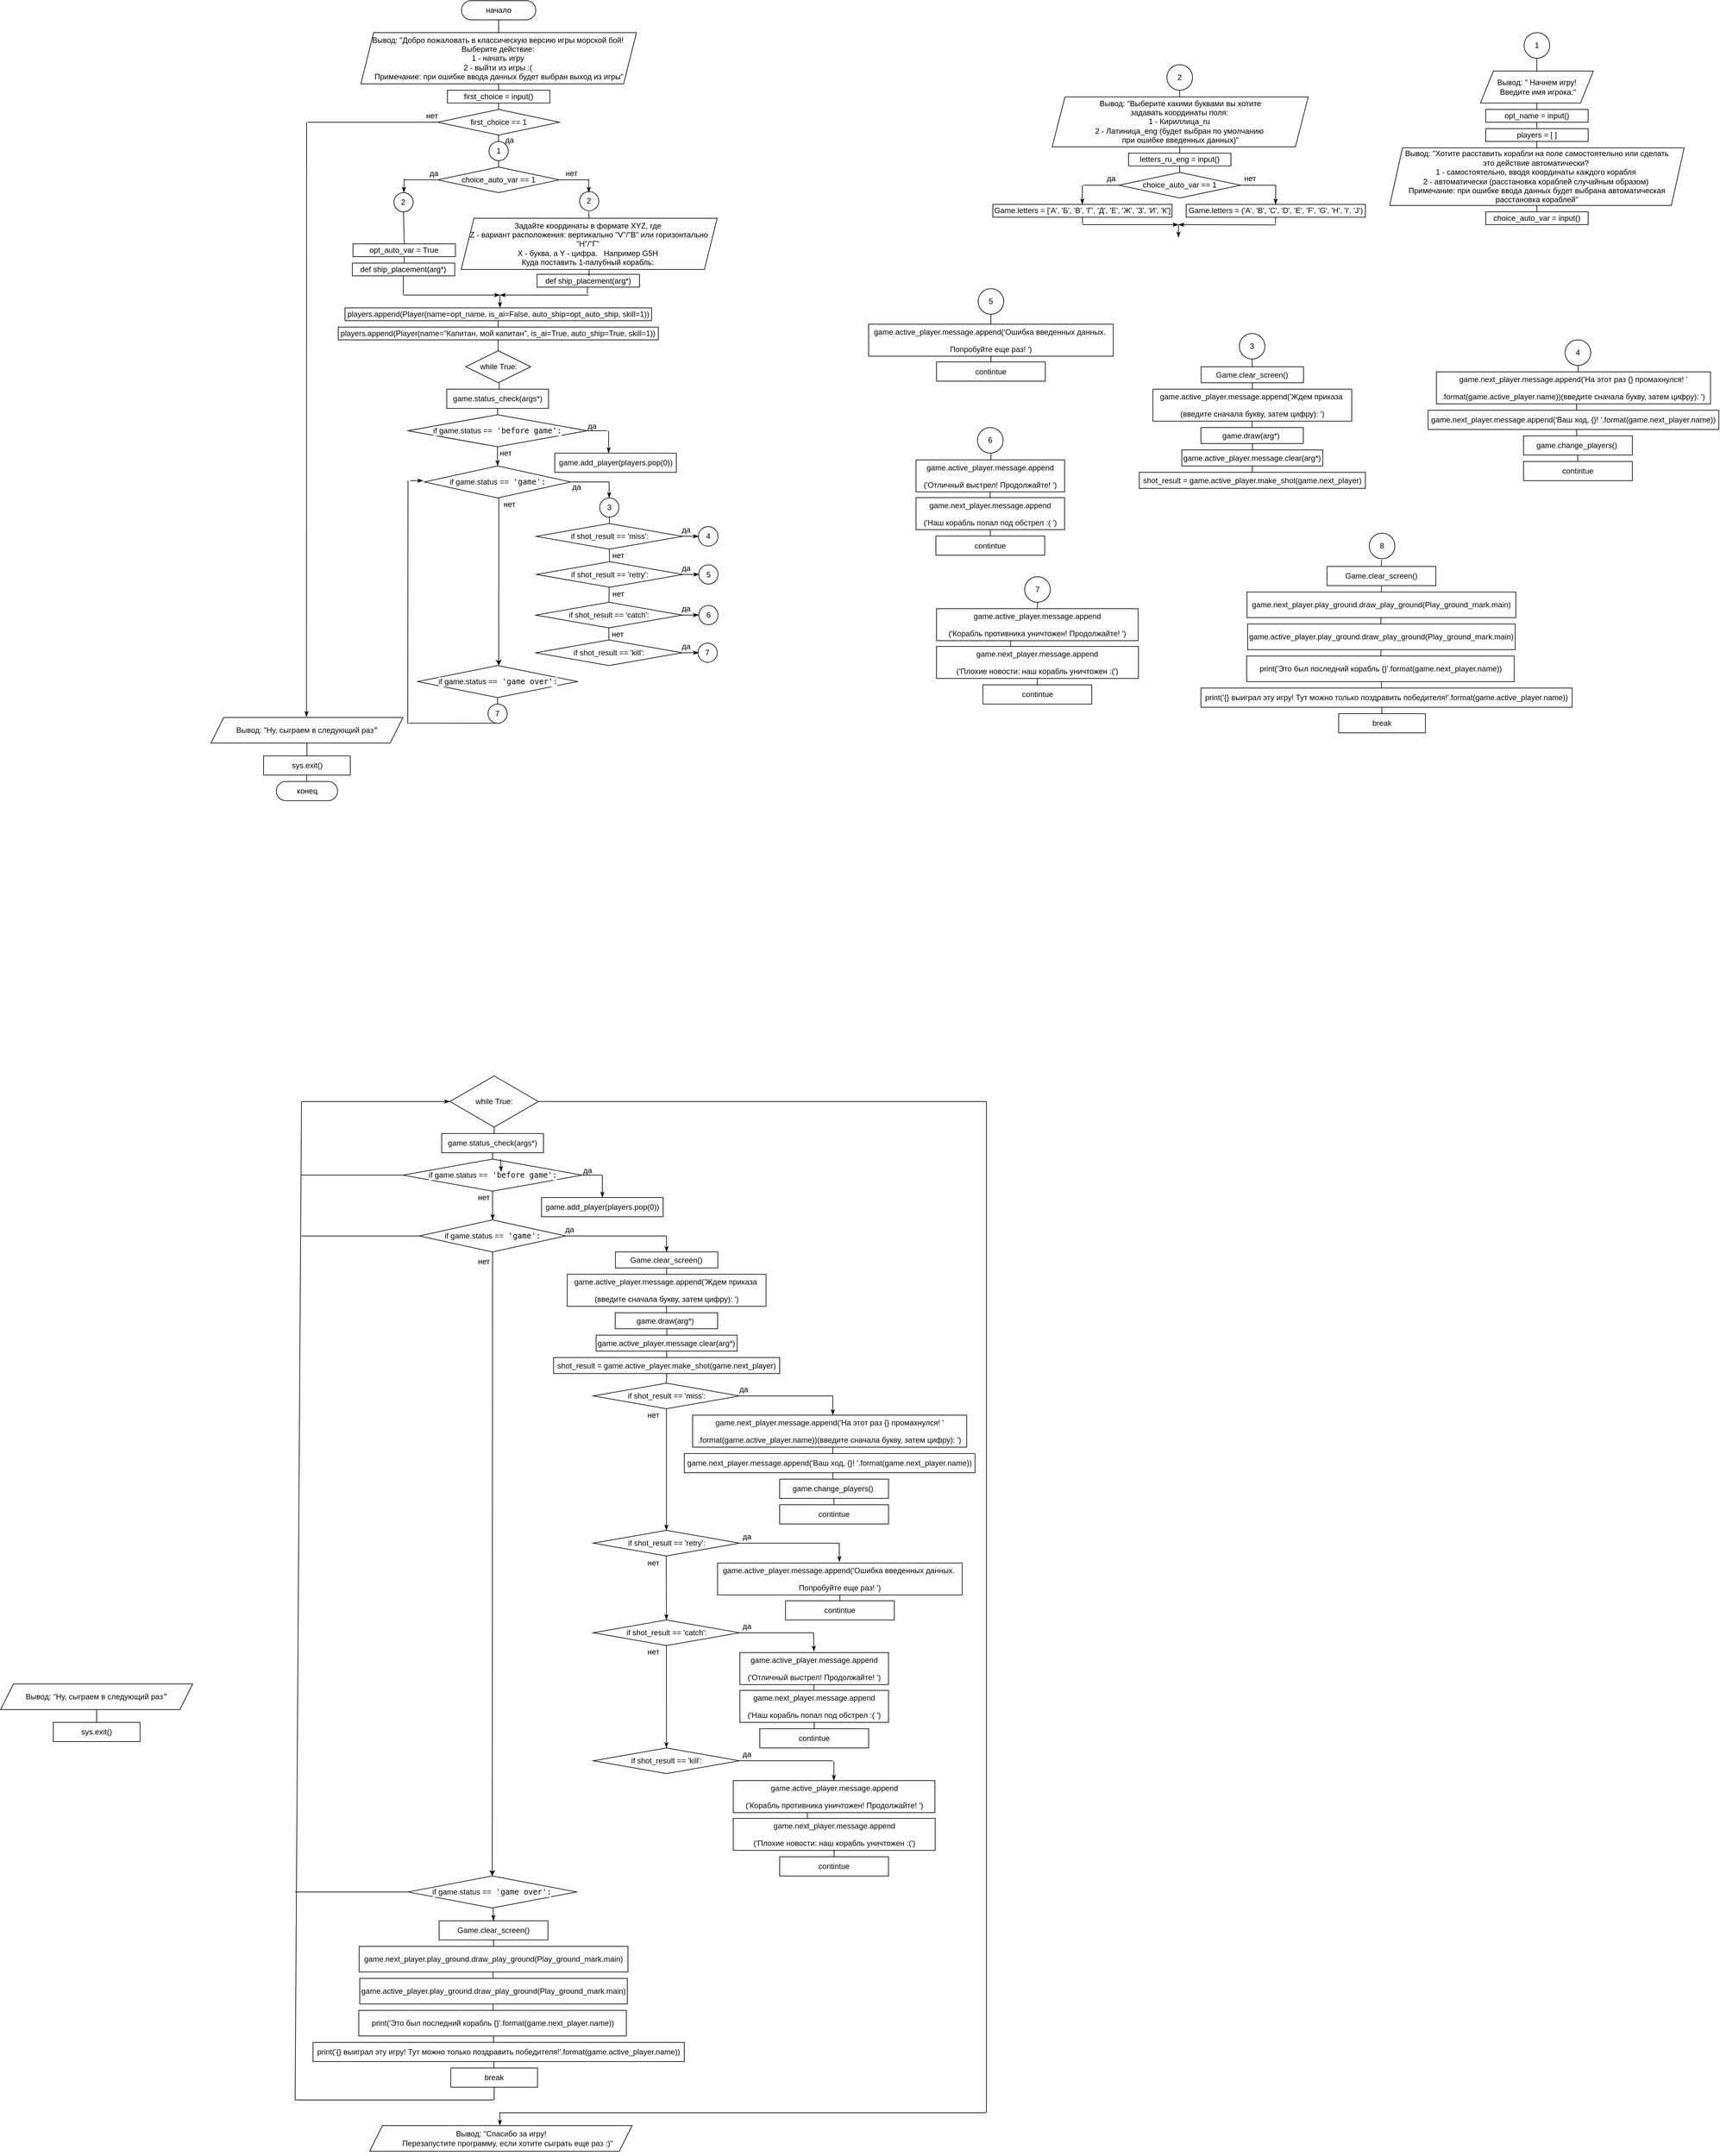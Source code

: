 <mxfile version="17.4.6" type="github">
  <diagram id="CTpoCWLqEYEUXU3hu6Lo" name="Page-1">
    <mxGraphModel dx="1463" dy="-3148" grid="1" gridSize="10" guides="1" tooltips="1" connect="1" arrows="1" fold="1" page="1" pageScale="1" pageWidth="827" pageHeight="1169" math="0" shadow="0">
      <root>
        <mxCell id="0" />
        <mxCell id="1" parent="0" />
        <mxCell id="y0orpuPkxlOEABBSiA5m-1" value="начало" style="rounded=1;whiteSpace=wrap;html=1;arcSize=50;" parent="1" vertex="1">
          <mxGeometry x="330" y="3520" width="116" height="30" as="geometry" />
        </mxCell>
        <mxCell id="y0orpuPkxlOEABBSiA5m-2" value="" style="endArrow=none;html=1;rounded=0;entryX=0.5;entryY=1;entryDx=0;entryDy=0;" parent="1" target="y0orpuPkxlOEABBSiA5m-1" edge="1">
          <mxGeometry width="50" height="50" relative="1" as="geometry">
            <mxPoint x="388" y="3570" as="sourcePoint" />
            <mxPoint x="430" y="3560" as="targetPoint" />
          </mxGeometry>
        </mxCell>
        <mxCell id="y0orpuPkxlOEABBSiA5m-3" value="Вывод: &quot;&lt;span&gt;Добро пожаловать в классическую версию игры морской бой!&amp;nbsp;&lt;/span&gt;&lt;div&gt;Выберите действие:&amp;nbsp;&lt;/div&gt;&lt;div&gt;1 - начать игру&amp;nbsp;&lt;/div&gt;&lt;div&gt;2 - выйти из игры :(&amp;nbsp;&lt;/div&gt;&lt;span&gt;Примечание: при ошибке ввода данных будет выбран выход из игры&lt;/span&gt;&quot;" style="shape=parallelogram;perimeter=parallelogramPerimeter;whiteSpace=wrap;html=1;fixedSize=1;" parent="1" vertex="1">
          <mxGeometry x="172.75" y="3570" width="430.5" height="80" as="geometry" />
        </mxCell>
        <mxCell id="y0orpuPkxlOEABBSiA5m-4" value="first_choice = input()" style="rounded=0;whiteSpace=wrap;html=1;" parent="1" vertex="1">
          <mxGeometry x="308" y="3660" width="160" height="20" as="geometry" />
        </mxCell>
        <mxCell id="y0orpuPkxlOEABBSiA5m-5" value="" style="endArrow=none;html=1;rounded=0;entryX=0.5;entryY=1;entryDx=0;entryDy=0;" parent="1" edge="1">
          <mxGeometry width="50" height="50" relative="1" as="geometry">
            <mxPoint x="388" y="3660" as="sourcePoint" />
            <mxPoint x="387.72" y="3650" as="targetPoint" />
          </mxGeometry>
        </mxCell>
        <mxCell id="y0orpuPkxlOEABBSiA5m-6" value="&lt;span&gt;first_choice == 1&lt;/span&gt;" style="rhombus;whiteSpace=wrap;html=1;" parent="1" vertex="1">
          <mxGeometry x="293" y="3690" width="190" height="40" as="geometry" />
        </mxCell>
        <mxCell id="y0orpuPkxlOEABBSiA5m-7" value="" style="endArrow=none;html=1;rounded=0;entryX=0.5;entryY=1;entryDx=0;entryDy=0;" parent="1" edge="1">
          <mxGeometry width="50" height="50" relative="1" as="geometry">
            <mxPoint x="388" y="3690" as="sourcePoint" />
            <mxPoint x="387.72" y="3680" as="targetPoint" />
          </mxGeometry>
        </mxCell>
        <mxCell id="y0orpuPkxlOEABBSiA5m-9" value="" style="endArrow=none;html=1;rounded=0;entryX=0.5;entryY=1;entryDx=0;entryDy=0;exitX=0.5;exitY=0;exitDx=0;exitDy=0;" parent="1" edge="1">
          <mxGeometry width="50" height="50" relative="1" as="geometry">
            <mxPoint x="388.005" y="3750" as="sourcePoint" />
            <mxPoint x="387.72" y="3730" as="targetPoint" />
          </mxGeometry>
        </mxCell>
        <mxCell id="y0orpuPkxlOEABBSiA5m-19" value="&lt;span&gt;choice_auto_var == 1&lt;/span&gt;" style="rhombus;whiteSpace=wrap;html=1;" parent="1" vertex="1">
          <mxGeometry x="292.92" y="3780" width="190" height="40" as="geometry" />
        </mxCell>
        <mxCell id="y0orpuPkxlOEABBSiA5m-20" value="" style="endArrow=none;html=1;rounded=0;entryX=0.5;entryY=1;entryDx=0;entryDy=0;" parent="1" edge="1">
          <mxGeometry width="50" height="50" relative="1" as="geometry">
            <mxPoint x="387.88" y="3780" as="sourcePoint" />
            <mxPoint x="387.92" y="3750" as="targetPoint" />
          </mxGeometry>
        </mxCell>
        <mxCell id="y0orpuPkxlOEABBSiA5m-21" value="" style="endArrow=none;html=1;rounded=0;exitX=1;exitY=0.5;exitDx=0;exitDy=0;" parent="1" source="y0orpuPkxlOEABBSiA5m-19" edge="1">
          <mxGeometry width="50" height="50" relative="1" as="geometry">
            <mxPoint x="341.92" y="3770" as="sourcePoint" />
            <mxPoint x="529.92" y="3800" as="targetPoint" />
          </mxGeometry>
        </mxCell>
        <mxCell id="y0orpuPkxlOEABBSiA5m-22" value="" style="endArrow=none;html=1;rounded=0;exitX=0;exitY=0.5;exitDx=0;exitDy=0;" parent="1" source="y0orpuPkxlOEABBSiA5m-19" edge="1">
          <mxGeometry width="50" height="50" relative="1" as="geometry">
            <mxPoint x="341.92" y="3770" as="sourcePoint" />
            <mxPoint x="239.92" y="3800" as="targetPoint" />
          </mxGeometry>
        </mxCell>
        <mxCell id="y0orpuPkxlOEABBSiA5m-23" value="opt_auto_var = True" style="rounded=0;whiteSpace=wrap;html=1;" parent="1" vertex="1">
          <mxGeometry x="160.42" y="3900" width="160" height="20" as="geometry" />
        </mxCell>
        <mxCell id="y0orpuPkxlOEABBSiA5m-24" value="да" style="text;html=1;strokeColor=none;fillColor=none;align=center;verticalAlign=middle;whiteSpace=wrap;rounded=0;" parent="1" vertex="1">
          <mxGeometry x="271.92" y="3780" width="30" height="20" as="geometry" />
        </mxCell>
        <mxCell id="y0orpuPkxlOEABBSiA5m-26" value="" style="endArrow=classicThin;html=1;rounded=0;endFill=1;" parent="1" edge="1">
          <mxGeometry width="50" height="50" relative="1" as="geometry">
            <mxPoint x="240.4" y="3798.33" as="sourcePoint" />
            <mxPoint x="239.92" y="3820" as="targetPoint" />
          </mxGeometry>
        </mxCell>
        <mxCell id="y0orpuPkxlOEABBSiA5m-27" value="" style="endArrow=none;html=1;rounded=0;entryX=0.5;entryY=1;entryDx=0;entryDy=0;" parent="1" edge="1">
          <mxGeometry width="50" height="50" relative="1" as="geometry">
            <mxPoint x="240.55" y="3930" as="sourcePoint" />
            <mxPoint x="240.27" y="3920" as="targetPoint" />
          </mxGeometry>
        </mxCell>
        <mxCell id="y0orpuPkxlOEABBSiA5m-28" value="" style="endArrow=none;html=1;rounded=0;startArrow=classicThin;startFill=1;" parent="1" edge="1">
          <mxGeometry width="50" height="50" relative="1" as="geometry">
            <mxPoint x="390.0" y="4000" as="sourcePoint" />
            <mxPoint x="390.0" y="3980" as="targetPoint" />
          </mxGeometry>
        </mxCell>
        <mxCell id="y0orpuPkxlOEABBSiA5m-29" value="&lt;pre style=&quot;background-color: rgb(255 , 255 , 255)&quot;&gt;&lt;font face=&quot;Helvetica&quot; color=&quot;#080808&quot;&gt;players.append(Player(name=opt_name, is_ai=False, auto_ship=opt_auto_ship, skill=1))&lt;/font&gt;&lt;font face=&quot;jetbrains mono, monospace&quot; style=&quot;color: rgb(8 , 8 , 8)&quot;&gt;&lt;br&gt;&lt;/font&gt;&lt;/pre&gt;" style="rounded=0;whiteSpace=wrap;html=1;" parent="1" vertex="1">
          <mxGeometry x="147.93" y="4000" width="479" height="20" as="geometry" />
        </mxCell>
        <mxCell id="y0orpuPkxlOEABBSiA5m-30" value="&lt;pre style=&quot;background-color: rgb(255 , 255 , 255)&quot;&gt;&lt;font face=&quot;Helvetica&quot; color=&quot;#080808&quot;&gt;players.append(Player(name=&quot;Капитан, мой капитан&quot;, is_ai=True, auto_ship=True, skill=1))&lt;/font&gt;&lt;font face=&quot;jetbrains mono, monospace&quot; style=&quot;color: rgb(8 , 8 , 8)&quot;&gt;&lt;br&gt;&lt;/font&gt;&lt;/pre&gt;" style="rounded=0;whiteSpace=wrap;html=1;" parent="1" vertex="1">
          <mxGeometry x="137.43" y="4030" width="500" height="20" as="geometry" />
        </mxCell>
        <mxCell id="y0orpuPkxlOEABBSiA5m-31" value="" style="endArrow=none;html=1;rounded=0;entryX=0.5;entryY=1;entryDx=0;entryDy=0;" parent="1" edge="1">
          <mxGeometry width="50" height="50" relative="1" as="geometry">
            <mxPoint x="387.29" y="4030" as="sourcePoint" />
            <mxPoint x="387.01" y="4020" as="targetPoint" />
          </mxGeometry>
        </mxCell>
        <mxCell id="y0orpuPkxlOEABBSiA5m-33" value="" style="endArrow=classicThin;html=1;rounded=0;fontFamily=Helvetica;fontColor=#080808;endFill=1;" parent="1" edge="1">
          <mxGeometry width="50" height="50" relative="1" as="geometry">
            <mxPoint x="528.68" y="3800" as="sourcePoint" />
            <mxPoint x="528.92" y="3820" as="targetPoint" />
          </mxGeometry>
        </mxCell>
        <mxCell id="y0orpuPkxlOEABBSiA5m-48" value="" style="endArrow=none;html=1;rounded=0;fontFamily=Helvetica;fontColor=#080808;" parent="1" edge="1">
          <mxGeometry width="50" height="50" relative="1" as="geometry">
            <mxPoint x="526.66" y="3977.59" as="sourcePoint" />
            <mxPoint x="526.66" y="3967.59" as="targetPoint" />
          </mxGeometry>
        </mxCell>
        <mxCell id="y0orpuPkxlOEABBSiA5m-49" value="" style="endArrow=classicThin;html=1;rounded=0;fontFamily=Helvetica;fontColor=#080808;startArrow=none;startFill=0;endFill=1;" parent="1" edge="1">
          <mxGeometry width="50" height="50" relative="1" as="geometry">
            <mxPoint x="528.43" y="3980" as="sourcePoint" />
            <mxPoint x="390" y="3980" as="targetPoint" />
          </mxGeometry>
        </mxCell>
        <mxCell id="y0orpuPkxlOEABBSiA5m-50" value="" style="endArrow=none;html=1;rounded=0;fontFamily=Helvetica;fontColor=#080808;" parent="1" edge="1">
          <mxGeometry width="50" height="50" relative="1" as="geometry">
            <mxPoint x="392.22" y="4127" as="sourcePoint" />
            <mxPoint x="391.63" y="4127" as="targetPoint" />
          </mxGeometry>
        </mxCell>
        <mxCell id="y0orpuPkxlOEABBSiA5m-51" value="def ship_placement(arg*)" style="rounded=0;whiteSpace=wrap;html=1;" parent="1" vertex="1">
          <mxGeometry x="159.42" y="3930" width="160" height="20" as="geometry" />
        </mxCell>
        <mxCell id="y0orpuPkxlOEABBSiA5m-68" value="нет" style="text;html=1;strokeColor=none;fillColor=none;align=center;verticalAlign=middle;whiteSpace=wrap;rounded=0;" parent="1" vertex="1">
          <mxGeometry x="486.64" y="3780" width="30" height="20" as="geometry" />
        </mxCell>
        <mxCell id="y0orpuPkxlOEABBSiA5m-69" value="" style="endArrow=none;html=1;rounded=0;fontFamily=Helvetica;fontColor=#080808;exitX=0.5;exitY=0;exitDx=0;exitDy=0;entryX=0.5;entryY=1;entryDx=0;entryDy=0;" parent="1" source="y0orpuPkxlOEABBSiA5m-23" target="oBk1mYRn44YAab1flwNJ-35" edge="1">
          <mxGeometry width="50" height="50" relative="1" as="geometry">
            <mxPoint x="360.42" y="3988.33" as="sourcePoint" />
            <mxPoint x="240.42" y="3868.33" as="targetPoint" />
          </mxGeometry>
        </mxCell>
        <mxCell id="y0orpuPkxlOEABBSiA5m-70" value="&lt;div&gt;Задайте координаты в формате XYZ, где&amp;nbsp;&lt;/div&gt;&lt;div&gt;Z - вариант расположения: вертикально &quot;V&quot;/&quot;В&quot; или горизонтально &quot;H&quot;/&quot;Г&quot;&amp;nbsp;&lt;/div&gt;&lt;div&gt;X - буква, а Y - цифра.&amp;nbsp; &amp;nbsp;Например G5Н&amp;nbsp;&lt;/div&gt;&lt;div&gt;Куда поставить 1-палубный корабль:&amp;nbsp;&lt;/div&gt;" style="shape=parallelogram;perimeter=parallelogramPerimeter;whiteSpace=wrap;html=1;fixedSize=1;" parent="1" vertex="1">
          <mxGeometry x="329.43" y="3860" width="400" height="80" as="geometry" />
        </mxCell>
        <mxCell id="y0orpuPkxlOEABBSiA5m-71" value="def ship_placement(arg*)" style="rounded=0;whiteSpace=wrap;html=1;" parent="1" vertex="1">
          <mxGeometry x="447.94" y="3947.59" width="160" height="20" as="geometry" />
        </mxCell>
        <mxCell id="y0orpuPkxlOEABBSiA5m-72" value="" style="endArrow=none;html=1;rounded=0;fontFamily=Helvetica;fontColor=#080808;exitX=0.5;exitY=0;exitDx=0;exitDy=0;" parent="1" source="y0orpuPkxlOEABBSiA5m-70" edge="1">
          <mxGeometry width="50" height="50" relative="1" as="geometry">
            <mxPoint x="278.68" y="3980" as="sourcePoint" />
            <mxPoint x="528.68" y="3850" as="targetPoint" />
          </mxGeometry>
        </mxCell>
        <mxCell id="y0orpuPkxlOEABBSiA5m-73" value="" style="endArrow=none;html=1;rounded=0;fontFamily=Helvetica;fontColor=#080808;exitX=0.5;exitY=0;exitDx=0;exitDy=0;" parent="1" edge="1">
          <mxGeometry width="50" height="50" relative="1" as="geometry">
            <mxPoint x="529.06" y="3950" as="sourcePoint" />
            <mxPoint x="529.43" y="3940" as="targetPoint" />
          </mxGeometry>
        </mxCell>
        <mxCell id="y0orpuPkxlOEABBSiA5m-74" value="" style="endArrow=none;html=1;rounded=0;fontFamily=Helvetica;fontColor=#080808;" parent="1" edge="1">
          <mxGeometry width="50" height="50" relative="1" as="geometry">
            <mxPoint x="238.92" y="3980" as="sourcePoint" />
            <mxPoint x="239.27" y="3950" as="targetPoint" />
          </mxGeometry>
        </mxCell>
        <mxCell id="y0orpuPkxlOEABBSiA5m-75" value="" style="endArrow=none;html=1;rounded=0;" parent="1" edge="1">
          <mxGeometry width="50" height="50" relative="1" as="geometry">
            <mxPoint x="387.03" y="4070" as="sourcePoint" />
            <mxPoint x="387.03" y="4050" as="targetPoint" />
          </mxGeometry>
        </mxCell>
        <mxCell id="y0orpuPkxlOEABBSiA5m-76" value="while True:" style="rhombus;whiteSpace=wrap;html=1;fontFamily=Helvetica;fontColor=#080808;" parent="1" vertex="1">
          <mxGeometry x="312" y="5200" width="138" height="80" as="geometry" />
        </mxCell>
        <mxCell id="y0orpuPkxlOEABBSiA5m-77" value="" style="endArrow=none;html=1;rounded=0;fontFamily=Helvetica;fontColor=#080808;exitX=0.5;exitY=1;exitDx=0;exitDy=0;" parent="1" source="y0orpuPkxlOEABBSiA5m-76" edge="1">
          <mxGeometry width="50" height="50" relative="1" as="geometry">
            <mxPoint x="380" y="5270" as="sourcePoint" />
            <mxPoint x="381" y="5290" as="targetPoint" />
          </mxGeometry>
        </mxCell>
        <mxCell id="y0orpuPkxlOEABBSiA5m-78" value="&lt;pre style=&quot;background-color: rgb(255 , 255 , 255)&quot;&gt;&lt;font face=&quot;Helvetica&quot;&gt;game.status_check(args*)&lt;/font&gt;&lt;/pre&gt;" style="rounded=0;whiteSpace=wrap;html=1;fontFamily=Helvetica;fontColor=#080808;" parent="1" vertex="1">
          <mxGeometry x="299.01" y="5290" width="159" height="30" as="geometry" />
        </mxCell>
        <mxCell id="y0orpuPkxlOEABBSiA5m-79" value="" style="endArrow=none;html=1;rounded=0;fontFamily=Helvetica;fontColor=#080808;entryX=0.5;entryY=1;entryDx=0;entryDy=0;exitX=0.5;exitY=0;exitDx=0;exitDy=0;" parent="1" source="y0orpuPkxlOEABBSiA5m-80" target="y0orpuPkxlOEABBSiA5m-78" edge="1">
          <mxGeometry width="50" height="50" relative="1" as="geometry">
            <mxPoint x="380" y="5330" as="sourcePoint" />
            <mxPoint x="420" y="5300" as="targetPoint" />
          </mxGeometry>
        </mxCell>
        <mxCell id="y0orpuPkxlOEABBSiA5m-80" value="&lt;pre style=&quot;background-color: rgb(255 , 255 , 255)&quot;&gt;&lt;font face=&quot;Helvetica&quot;&gt;if game.status ==&lt;/font&gt; &#39;before game&#39;:&lt;/pre&gt;" style="rhombus;whiteSpace=wrap;html=1;fontFamily=Helvetica;fontColor=#080808;" parent="1" vertex="1">
          <mxGeometry x="238.51" y="5330" width="280" height="50" as="geometry" />
        </mxCell>
        <mxCell id="y0orpuPkxlOEABBSiA5m-81" value="" style="endArrow=none;html=1;rounded=0;fontFamily=Helvetica;fontColor=#080808;entryX=1;entryY=0.5;entryDx=0;entryDy=0;" parent="1" target="y0orpuPkxlOEABBSiA5m-80" edge="1">
          <mxGeometry width="50" height="50" relative="1" as="geometry">
            <mxPoint x="550" y="5355" as="sourcePoint" />
            <mxPoint x="410" y="5400" as="targetPoint" />
          </mxGeometry>
        </mxCell>
        <mxCell id="y0orpuPkxlOEABBSiA5m-82" value="" style="endArrow=classicThin;html=1;rounded=0;fontFamily=Helvetica;fontColor=#080808;endFill=1;" parent="1" edge="1">
          <mxGeometry width="50" height="50" relative="1" as="geometry">
            <mxPoint x="550" y="5355" as="sourcePoint" />
            <mxPoint x="550" y="5390" as="targetPoint" />
          </mxGeometry>
        </mxCell>
        <mxCell id="y0orpuPkxlOEABBSiA5m-84" value="да" style="text;html=1;strokeColor=none;fillColor=none;align=center;verticalAlign=middle;whiteSpace=wrap;rounded=0;" parent="1" vertex="1">
          <mxGeometry x="511.5" y="5338" width="30" height="20" as="geometry" />
        </mxCell>
        <mxCell id="y0orpuPkxlOEABBSiA5m-85" value="" style="endArrow=classicThin;html=1;rounded=0;fontFamily=Helvetica;fontColor=#080808;exitX=0.5;exitY=1;exitDx=0;exitDy=0;endFill=1;entryX=0.5;entryY=0;entryDx=0;entryDy=0;" parent="1" source="y0orpuPkxlOEABBSiA5m-80" target="y0orpuPkxlOEABBSiA5m-87" edge="1">
          <mxGeometry width="50" height="50" relative="1" as="geometry">
            <mxPoint x="390" y="5460" as="sourcePoint" />
            <mxPoint x="379" y="5430" as="targetPoint" />
          </mxGeometry>
        </mxCell>
        <mxCell id="y0orpuPkxlOEABBSiA5m-86" value="нет" style="text;html=1;strokeColor=none;fillColor=none;align=center;verticalAlign=middle;whiteSpace=wrap;rounded=0;" parent="1" vertex="1">
          <mxGeometry x="350" y="5380" width="30" height="20" as="geometry" />
        </mxCell>
        <mxCell id="y0orpuPkxlOEABBSiA5m-87" value="&lt;pre style=&quot;background-color: rgb(255 , 255 , 255)&quot;&gt;&lt;font face=&quot;Helvetica&quot;&gt;if game.status ==&lt;/font&gt; &#39;game&#39;:&lt;/pre&gt;" style="rhombus;whiteSpace=wrap;html=1;fontFamily=Helvetica;fontColor=#080808;" parent="1" vertex="1">
          <mxGeometry x="264.26" y="5425" width="228.51" height="50" as="geometry" />
        </mxCell>
        <mxCell id="y0orpuPkxlOEABBSiA5m-88" value="" style="endArrow=none;html=1;rounded=0;fontFamily=Helvetica;fontColor=#080808;entryX=1;entryY=0.5;entryDx=0;entryDy=0;" parent="1" edge="1">
          <mxGeometry width="50" height="50" relative="1" as="geometry">
            <mxPoint x="650" y="5450" as="sourcePoint" />
            <mxPoint x="492.93" y="5450" as="targetPoint" />
          </mxGeometry>
        </mxCell>
        <mxCell id="y0orpuPkxlOEABBSiA5m-89" value="" style="endArrow=classicThin;html=1;rounded=0;fontFamily=Helvetica;fontColor=#080808;endFill=1;entryX=0.5;entryY=0;entryDx=0;entryDy=0;" parent="1" target="y0orpuPkxlOEABBSiA5m-91" edge="1">
          <mxGeometry width="50" height="50" relative="1" as="geometry">
            <mxPoint x="650" y="5450" as="sourcePoint" />
            <mxPoint x="610" y="5470" as="targetPoint" />
          </mxGeometry>
        </mxCell>
        <mxCell id="y0orpuPkxlOEABBSiA5m-90" value="да" style="text;html=1;strokeColor=none;fillColor=none;align=center;verticalAlign=middle;whiteSpace=wrap;rounded=0;" parent="1" vertex="1">
          <mxGeometry x="484" y="5430" width="30" height="20" as="geometry" />
        </mxCell>
        <mxCell id="y0orpuPkxlOEABBSiA5m-91" value="&lt;pre style=&quot;background-color: rgb(255 , 255 , 255)&quot;&gt;&lt;pre&gt;&lt;font face=&quot;Helvetica&quot;&gt;Game.clear_screen()&lt;/font&gt;&lt;/pre&gt;&lt;/pre&gt;" style="rounded=0;whiteSpace=wrap;html=1;fontFamily=Helvetica;fontColor=#080808;" parent="1" vertex="1">
          <mxGeometry x="570.41" y="5475" width="160" height="25" as="geometry" />
        </mxCell>
        <mxCell id="y0orpuPkxlOEABBSiA5m-92" value="" style="endArrow=none;html=1;rounded=0;fontFamily=Helvetica;fontColor=#080808;entryX=0.5;entryY=1;entryDx=0;entryDy=0;" parent="1" target="y0orpuPkxlOEABBSiA5m-91" edge="1">
          <mxGeometry width="50" height="50" relative="1" as="geometry">
            <mxPoint x="650.41" y="5510" as="sourcePoint" />
            <mxPoint x="600.41" y="5430" as="targetPoint" />
          </mxGeometry>
        </mxCell>
        <mxCell id="y0orpuPkxlOEABBSiA5m-93" value="&lt;pre style=&quot;background-color: rgb(255 , 255 , 255)&quot;&gt;&lt;pre&gt;&lt;pre&gt;&lt;font face=&quot;Helvetica&quot;&gt;game.active_player.message.append(&#39;Ждем приказа &lt;/font&gt;&lt;/pre&gt;&lt;pre&gt;&lt;font face=&quot;Helvetica&quot;&gt;(введите сначала букву, затем цифру): &#39;)&lt;/font&gt;&lt;/pre&gt;&lt;/pre&gt;&lt;/pre&gt;" style="rounded=0;whiteSpace=wrap;html=1;fontFamily=Helvetica;fontColor=#080808;" parent="1" vertex="1">
          <mxGeometry x="495.09" y="5510" width="310.64" height="50" as="geometry" />
        </mxCell>
        <mxCell id="y0orpuPkxlOEABBSiA5m-94" value="" style="endArrow=none;html=1;rounded=0;fontFamily=Helvetica;fontColor=#080808;entryX=0.5;entryY=1;entryDx=0;entryDy=0;" parent="1" edge="1">
          <mxGeometry width="50" height="50" relative="1" as="geometry">
            <mxPoint x="650.09" y="5570" as="sourcePoint" />
            <mxPoint x="650.09" y="5560" as="targetPoint" />
          </mxGeometry>
        </mxCell>
        <mxCell id="y0orpuPkxlOEABBSiA5m-95" value="&lt;pre style=&quot;background-color: rgb(255 , 255 , 255)&quot;&gt;&lt;pre&gt;&lt;pre&gt;&lt;font face=&quot;Helvetica&quot;&gt;game.draw(arg*) &lt;/font&gt;&lt;/pre&gt;&lt;/pre&gt;&lt;/pre&gt;" style="rounded=0;whiteSpace=wrap;html=1;fontFamily=Helvetica;fontColor=#080808;" parent="1" vertex="1">
          <mxGeometry x="570.09" y="5570" width="160" height="25" as="geometry" />
        </mxCell>
        <mxCell id="y0orpuPkxlOEABBSiA5m-96" value="" style="endArrow=none;html=1;rounded=0;fontFamily=Helvetica;fontColor=#080808;entryX=0.5;entryY=1;entryDx=0;entryDy=0;" parent="1" edge="1">
          <mxGeometry width="50" height="50" relative="1" as="geometry">
            <mxPoint x="650.73" y="5605" as="sourcePoint" />
            <mxPoint x="650.73" y="5595" as="targetPoint" />
          </mxGeometry>
        </mxCell>
        <mxCell id="y0orpuPkxlOEABBSiA5m-97" value="&lt;pre style=&quot;background-color: rgb(255 , 255 , 255)&quot;&gt;&lt;pre&gt;&lt;pre&gt;&lt;font face=&quot;Helvetica&quot;&gt;game.active_player.message.clear(arg*)&lt;/font&gt;&lt;/pre&gt;&lt;/pre&gt;&lt;/pre&gt;" style="rounded=0;whiteSpace=wrap;html=1;fontFamily=Helvetica;fontColor=#080808;" parent="1" vertex="1">
          <mxGeometry x="540.25" y="5605" width="220.32" height="25" as="geometry" />
        </mxCell>
        <mxCell id="y0orpuPkxlOEABBSiA5m-98" value="&lt;pre style=&quot;background-color: rgb(255 , 255 , 255)&quot;&gt;&lt;pre&gt;&lt;pre&gt;&lt;pre&gt;&lt;font face=&quot;Helvetica&quot;&gt;shot_result = game.active_player.make_shot(game.next_player)&lt;/font&gt;&lt;/pre&gt;&lt;/pre&gt;&lt;/pre&gt;&lt;/pre&gt;" style="rounded=0;whiteSpace=wrap;html=1;fontFamily=Helvetica;fontColor=#080808;" parent="1" vertex="1">
          <mxGeometry x="473.79" y="5640" width="353.25" height="25" as="geometry" />
        </mxCell>
        <mxCell id="y0orpuPkxlOEABBSiA5m-99" value="" style="endArrow=none;html=1;rounded=0;fontFamily=Helvetica;fontColor=#080808;entryX=0.5;entryY=1;entryDx=0;entryDy=0;exitX=0.5;exitY=0;exitDx=0;exitDy=0;" parent="1" source="y0orpuPkxlOEABBSiA5m-98" target="y0orpuPkxlOEABBSiA5m-97" edge="1">
          <mxGeometry width="50" height="50" relative="1" as="geometry">
            <mxPoint x="618.93" y="5750" as="sourcePoint" />
            <mxPoint x="668.93" y="5700" as="targetPoint" />
          </mxGeometry>
        </mxCell>
        <mxCell id="y0orpuPkxlOEABBSiA5m-100" value="&lt;pre style=&quot;background-color: rgb(255 , 255 , 255)&quot;&gt;&lt;pre&gt;&lt;font face=&quot;Helvetica&quot;&gt;if shot_result == &#39;miss&#39;:&lt;/font&gt;&lt;/pre&gt;&lt;/pre&gt;" style="rhombus;whiteSpace=wrap;html=1;fontFamily=Helvetica;fontColor=#080808;" parent="1" vertex="1">
          <mxGeometry x="535.83" y="5680" width="228.51" height="40" as="geometry" />
        </mxCell>
        <mxCell id="y0orpuPkxlOEABBSiA5m-101" value="" style="endArrow=none;html=1;rounded=0;fontFamily=Helvetica;fontColor=#080808;entryX=0.5;entryY=1;entryDx=0;entryDy=0;exitX=0.5;exitY=0;exitDx=0;exitDy=0;" parent="1" source="y0orpuPkxlOEABBSiA5m-100" target="y0orpuPkxlOEABBSiA5m-98" edge="1">
          <mxGeometry width="50" height="50" relative="1" as="geometry">
            <mxPoint x="651.58" y="5675" as="sourcePoint" />
            <mxPoint x="651.9" y="5665" as="targetPoint" />
          </mxGeometry>
        </mxCell>
        <mxCell id="y0orpuPkxlOEABBSiA5m-102" value="&lt;pre style=&quot;background-color: rgb(255 , 255 , 255)&quot;&gt;&lt;pre&gt;&lt;pre&gt;&lt;font face=&quot;Helvetica&quot;&gt;game.next_player.message.append(&#39;На этот раз {} промахнулся! &#39;&lt;/font&gt;&lt;/pre&gt;&lt;pre&gt;&lt;font face=&quot;Helvetica&quot;&gt;.format(game.active_player.name))(введите сначала букву, затем цифру): &#39;)&lt;/font&gt;&lt;br&gt;&lt;/pre&gt;&lt;/pre&gt;&lt;/pre&gt;" style="rounded=0;whiteSpace=wrap;html=1;fontFamily=Helvetica;fontColor=#080808;" parent="1" vertex="1">
          <mxGeometry x="690.99" y="5730" width="428.17" height="50" as="geometry" />
        </mxCell>
        <mxCell id="y0orpuPkxlOEABBSiA5m-103" value="&lt;pre style=&quot;background-color: rgb(255 , 255 , 255)&quot;&gt;&lt;pre&gt;&lt;pre&gt;&lt;pre&gt;&lt;font face=&quot;Helvetica&quot;&gt;game.next_player.message.append(&#39;Ваш ход, {}! &#39;.format(game.next_player.name))&lt;/font&gt;&lt;/pre&gt;&lt;/pre&gt;&lt;/pre&gt;&lt;/pre&gt;" style="rounded=0;whiteSpace=wrap;html=1;fontFamily=Helvetica;fontColor=#080808;" parent="1" vertex="1">
          <mxGeometry x="677.99" y="5790" width="454.17" height="30" as="geometry" />
        </mxCell>
        <mxCell id="y0orpuPkxlOEABBSiA5m-104" value="" style="endArrow=none;html=1;rounded=0;fontFamily=Helvetica;fontColor=#080808;exitX=0.5;exitY=0;exitDx=0;exitDy=0;" parent="1" edge="1">
          <mxGeometry width="50" height="50" relative="1" as="geometry">
            <mxPoint x="910.025" y="5790" as="sourcePoint" />
            <mxPoint x="909.96" y="5780" as="targetPoint" />
          </mxGeometry>
        </mxCell>
        <mxCell id="y0orpuPkxlOEABBSiA5m-105" value="" style="endArrow=none;html=1;rounded=0;fontFamily=Helvetica;fontColor=#080808;entryX=1;entryY=0.5;entryDx=0;entryDy=0;" parent="1" target="y0orpuPkxlOEABBSiA5m-100" edge="1">
          <mxGeometry width="50" height="50" relative="1" as="geometry">
            <mxPoint x="910" y="5700" as="sourcePoint" />
            <mxPoint x="870" y="5790" as="targetPoint" />
          </mxGeometry>
        </mxCell>
        <mxCell id="y0orpuPkxlOEABBSiA5m-106" value="" style="endArrow=none;html=1;rounded=0;fontFamily=Helvetica;fontColor=#080808;endFill=0;startArrow=classicThin;startFill=1;" parent="1" edge="1">
          <mxGeometry width="50" height="50" relative="1" as="geometry">
            <mxPoint x="910" y="5730" as="sourcePoint" />
            <mxPoint x="910" y="5700" as="targetPoint" />
          </mxGeometry>
        </mxCell>
        <mxCell id="y0orpuPkxlOEABBSiA5m-107" value="&lt;pre style=&quot;background-color: rgb(255 , 255 , 255) ; color: rgb(8 , 8 , 8)&quot;&gt;&lt;font face=&quot;Helvetica&quot;&gt;game.change_players() &lt;/font&gt;&lt;/pre&gt;" style="rounded=0;whiteSpace=wrap;html=1;fontFamily=Helvetica;fontColor=#080808;" parent="1" vertex="1">
          <mxGeometry x="827.04" y="5830" width="170" height="30" as="geometry" />
        </mxCell>
        <mxCell id="y0orpuPkxlOEABBSiA5m-108" value="" style="endArrow=none;html=1;rounded=0;fontFamily=Helvetica;fontColor=#080808;exitX=0.489;exitY=-0.026;exitDx=0;exitDy=0;exitPerimeter=0;" parent="1" source="y0orpuPkxlOEABBSiA5m-107" edge="1">
          <mxGeometry width="50" height="50" relative="1" as="geometry">
            <mxPoint x="850" y="5870" as="sourcePoint" />
            <mxPoint x="910" y="5820" as="targetPoint" />
          </mxGeometry>
        </mxCell>
        <mxCell id="y0orpuPkxlOEABBSiA5m-109" value="да" style="text;html=1;strokeColor=none;fillColor=none;align=center;verticalAlign=middle;whiteSpace=wrap;rounded=0;" parent="1" vertex="1">
          <mxGeometry x="755.5" y="5680" width="30" height="20" as="geometry" />
        </mxCell>
        <mxCell id="y0orpuPkxlOEABBSiA5m-110" value="&lt;pre style=&quot;background-color: rgb(255 , 255 , 255) ; color: rgb(8 , 8 , 8)&quot;&gt;&lt;font face=&quot;Helvetica&quot;&gt;contintue&lt;/font&gt;&lt;/pre&gt;" style="rounded=0;whiteSpace=wrap;html=1;fontFamily=Helvetica;fontColor=#080808;" parent="1" vertex="1">
          <mxGeometry x="827.04" y="5870" width="170" height="30" as="geometry" />
        </mxCell>
        <mxCell id="y0orpuPkxlOEABBSiA5m-111" value="" style="endArrow=none;html=1;rounded=0;fontFamily=Helvetica;fontColor=#080808;exitX=0.489;exitY=-0.026;exitDx=0;exitDy=0;exitPerimeter=0;" parent="1" edge="1">
          <mxGeometry width="50" height="50" relative="1" as="geometry">
            <mxPoint x="911.87" y="5869.22" as="sourcePoint" />
            <mxPoint x="911.7" y="5860" as="targetPoint" />
          </mxGeometry>
        </mxCell>
        <mxCell id="y0orpuPkxlOEABBSiA5m-112" value="" style="endArrow=classicThin;html=1;rounded=0;fontFamily=Helvetica;fontColor=#080808;exitX=0.5;exitY=1;exitDx=0;exitDy=0;endFill=1;entryX=0.5;entryY=0;entryDx=0;entryDy=0;" parent="1" source="y0orpuPkxlOEABBSiA5m-100" target="y0orpuPkxlOEABBSiA5m-113" edge="1">
          <mxGeometry width="50" height="50" relative="1" as="geometry">
            <mxPoint x="640" y="5870" as="sourcePoint" />
            <mxPoint x="650" y="5890" as="targetPoint" />
          </mxGeometry>
        </mxCell>
        <mxCell id="y0orpuPkxlOEABBSiA5m-113" value="&lt;pre style=&quot;background-color: rgb(255 , 255 , 255)&quot;&gt;&lt;pre&gt;&lt;font face=&quot;Helvetica&quot;&gt;if shot_result == &#39;retry&#39;:&lt;/font&gt;&lt;/pre&gt;&lt;/pre&gt;" style="rhombus;whiteSpace=wrap;html=1;fontFamily=Helvetica;fontColor=#080808;" parent="1" vertex="1">
          <mxGeometry x="535.83" y="5910" width="228.51" height="40" as="geometry" />
        </mxCell>
        <mxCell id="y0orpuPkxlOEABBSiA5m-114" value="&lt;pre style=&quot;background-color: rgb(255 , 255 , 255)&quot;&gt;&lt;pre&gt;&lt;pre&gt;&lt;pre&gt;&lt;pre&gt;&lt;font face=&quot;Helvetica&quot;&gt;game.active_player.message.append(&#39;Ошибка введенных данных. &lt;/font&gt;&lt;/pre&gt;&lt;pre&gt;&lt;font face=&quot;Helvetica&quot;&gt;Попробуйте еще раз! &#39;)&lt;/font&gt;&lt;/pre&gt;&lt;/pre&gt;&lt;/pre&gt;&lt;/pre&gt;&lt;/pre&gt;" style="rounded=0;whiteSpace=wrap;html=1;fontFamily=Helvetica;fontColor=#080808;" parent="1" vertex="1">
          <mxGeometry x="730" y="5961" width="382.16" height="50" as="geometry" />
        </mxCell>
        <mxCell id="y0orpuPkxlOEABBSiA5m-115" value="&lt;pre style=&quot;background-color: rgb(255 , 255 , 255) ; color: rgb(8 , 8 , 8)&quot;&gt;&lt;font face=&quot;Helvetica&quot;&gt;contintue&lt;/font&gt;&lt;/pre&gt;" style="rounded=0;whiteSpace=wrap;html=1;fontFamily=Helvetica;fontColor=#080808;" parent="1" vertex="1">
          <mxGeometry x="836.08" y="6020" width="170" height="30" as="geometry" />
        </mxCell>
        <mxCell id="y0orpuPkxlOEABBSiA5m-116" value="" style="endArrow=none;html=1;rounded=0;fontFamily=Helvetica;fontColor=#080808;exitX=0.5;exitY=0;exitDx=0;exitDy=0;" parent="1" source="y0orpuPkxlOEABBSiA5m-115" target="y0orpuPkxlOEABBSiA5m-114" edge="1">
          <mxGeometry width="50" height="50" relative="1" as="geometry">
            <mxPoint x="850" y="6040" as="sourcePoint" />
            <mxPoint x="910" y="6040" as="targetPoint" />
          </mxGeometry>
        </mxCell>
        <mxCell id="y0orpuPkxlOEABBSiA5m-117" value="" style="endArrow=none;html=1;rounded=0;fontFamily=Helvetica;fontColor=#080808;exitX=1;exitY=0.5;exitDx=0;exitDy=0;" parent="1" source="y0orpuPkxlOEABBSiA5m-113" edge="1">
          <mxGeometry width="50" height="50" relative="1" as="geometry">
            <mxPoint x="810" y="5970" as="sourcePoint" />
            <mxPoint x="920" y="5930" as="targetPoint" />
          </mxGeometry>
        </mxCell>
        <mxCell id="y0orpuPkxlOEABBSiA5m-118" value="" style="endArrow=classicThin;html=1;rounded=0;fontFamily=Helvetica;fontColor=#080808;entryX=0.498;entryY=-0.035;entryDx=0;entryDy=0;entryPerimeter=0;endFill=1;" parent="1" target="y0orpuPkxlOEABBSiA5m-114" edge="1">
          <mxGeometry width="50" height="50" relative="1" as="geometry">
            <mxPoint x="920" y="5930" as="sourcePoint" />
            <mxPoint x="860" y="5920" as="targetPoint" />
          </mxGeometry>
        </mxCell>
        <mxCell id="y0orpuPkxlOEABBSiA5m-119" value="да" style="text;html=1;strokeColor=none;fillColor=none;align=center;verticalAlign=middle;whiteSpace=wrap;rounded=0;" parent="1" vertex="1">
          <mxGeometry x="760.57" y="5910" width="30" height="20" as="geometry" />
        </mxCell>
        <mxCell id="y0orpuPkxlOEABBSiA5m-120" value="нет" style="text;html=1;strokeColor=none;fillColor=none;align=center;verticalAlign=middle;whiteSpace=wrap;rounded=0;" parent="1" vertex="1">
          <mxGeometry x="615" y="5720" width="30" height="20" as="geometry" />
        </mxCell>
        <mxCell id="y0orpuPkxlOEABBSiA5m-121" value="нет" style="text;html=1;strokeColor=none;fillColor=none;align=center;verticalAlign=middle;whiteSpace=wrap;rounded=0;" parent="1" vertex="1">
          <mxGeometry x="615" y="5951" width="30" height="20" as="geometry" />
        </mxCell>
        <mxCell id="y0orpuPkxlOEABBSiA5m-122" value="" style="endArrow=classicThin;html=1;rounded=0;fontFamily=Helvetica;fontColor=#080808;exitX=0.5;exitY=1;exitDx=0;exitDy=0;endFill=1;entryX=0.5;entryY=0;entryDx=0;entryDy=0;" parent="1" target="y0orpuPkxlOEABBSiA5m-123" edge="1">
          <mxGeometry width="50" height="50" relative="1" as="geometry">
            <mxPoint x="649.745" y="5950" as="sourcePoint" />
            <mxPoint x="650" y="6040" as="targetPoint" />
          </mxGeometry>
        </mxCell>
        <mxCell id="y0orpuPkxlOEABBSiA5m-123" value="&lt;pre style=&quot;background-color: rgb(255 , 255 , 255)&quot;&gt;&lt;pre&gt;&lt;font face=&quot;Helvetica&quot;&gt;if shot_result == &#39;catch&#39;:&lt;/font&gt;&lt;/pre&gt;&lt;/pre&gt;" style="rhombus;whiteSpace=wrap;html=1;fontFamily=Helvetica;fontColor=#080808;" parent="1" vertex="1">
          <mxGeometry x="535.83" y="6050" width="228.51" height="40" as="geometry" />
        </mxCell>
        <mxCell id="y0orpuPkxlOEABBSiA5m-124" value="&lt;pre style=&quot;background-color: rgb(255 , 255 , 255)&quot;&gt;&lt;pre&gt;&lt;pre&gt;&lt;pre&gt;&lt;pre&gt;&lt;pre&gt;&lt;font face=&quot;Helvetica&quot;&gt;game.active_player.message.append&lt;/font&gt;&lt;/pre&gt;&lt;pre&gt;&lt;font face=&quot;Helvetica&quot;&gt;(&#39;Отличный выстрел! Продолжайте! &#39;)&lt;/font&gt;&lt;/pre&gt;&lt;/pre&gt;&lt;/pre&gt;&lt;/pre&gt;&lt;/pre&gt;&lt;/pre&gt;" style="rounded=0;whiteSpace=wrap;html=1;fontFamily=Helvetica;fontColor=#080808;" parent="1" vertex="1">
          <mxGeometry x="764.88" y="6101" width="232.16" height="50" as="geometry" />
        </mxCell>
        <mxCell id="y0orpuPkxlOEABBSiA5m-125" value="&lt;pre style=&quot;background-color: rgb(255 , 255 , 255) ; color: rgb(8 , 8 , 8)&quot;&gt;&lt;font face=&quot;Helvetica&quot;&gt;contintue&lt;/font&gt;&lt;/pre&gt;" style="rounded=0;whiteSpace=wrap;html=1;fontFamily=Helvetica;fontColor=#080808;" parent="1" vertex="1">
          <mxGeometry x="795.96" y="6220" width="170" height="30" as="geometry" />
        </mxCell>
        <mxCell id="y0orpuPkxlOEABBSiA5m-126" value="" style="endArrow=none;html=1;rounded=0;fontFamily=Helvetica;fontColor=#080808;exitX=0.5;exitY=0;exitDx=0;exitDy=0;" parent="1" source="y0orpuPkxlOEABBSiA5m-125" target="y0orpuPkxlOEABBSiA5m-130" edge="1">
          <mxGeometry width="50" height="50" relative="1" as="geometry">
            <mxPoint x="809.88" y="6180" as="sourcePoint" />
            <mxPoint x="880.88" y="6240" as="targetPoint" />
          </mxGeometry>
        </mxCell>
        <mxCell id="y0orpuPkxlOEABBSiA5m-127" value="" style="endArrow=none;html=1;rounded=0;fontFamily=Helvetica;fontColor=#080808;exitX=1;exitY=0.5;exitDx=0;exitDy=0;" parent="1" edge="1">
          <mxGeometry width="50" height="50" relative="1" as="geometry">
            <mxPoint x="764.34" y="6070" as="sourcePoint" />
            <mxPoint x="880" y="6070" as="targetPoint" />
          </mxGeometry>
        </mxCell>
        <mxCell id="y0orpuPkxlOEABBSiA5m-128" value="" style="endArrow=classicThin;html=1;rounded=0;fontFamily=Helvetica;fontColor=#080808;entryX=0.498;entryY=-0.035;entryDx=0;entryDy=0;entryPerimeter=0;endFill=1;" parent="1" target="y0orpuPkxlOEABBSiA5m-124" edge="1">
          <mxGeometry width="50" height="50" relative="1" as="geometry">
            <mxPoint x="880" y="6070" as="sourcePoint" />
            <mxPoint x="860" y="6060" as="targetPoint" />
          </mxGeometry>
        </mxCell>
        <mxCell id="y0orpuPkxlOEABBSiA5m-129" value="да" style="text;html=1;strokeColor=none;fillColor=none;align=center;verticalAlign=middle;whiteSpace=wrap;rounded=0;" parent="1" vertex="1">
          <mxGeometry x="760.57" y="6050" width="30" height="20" as="geometry" />
        </mxCell>
        <mxCell id="y0orpuPkxlOEABBSiA5m-130" value="&lt;pre style=&quot;background-color: rgb(255 , 255 , 255)&quot;&gt;&lt;pre&gt;&lt;pre&gt;&lt;pre&gt;&lt;pre&gt;&lt;pre&gt;&lt;pre&gt;&lt;font face=&quot;Helvetica&quot;&gt;game.next_player.message.append&lt;/font&gt;&lt;/pre&gt;&lt;pre&gt;&lt;font face=&quot;Helvetica&quot;&gt;(&#39;Наш корабль попал под обстрел :( &#39;)&lt;/font&gt;&lt;/pre&gt;&lt;/pre&gt;&lt;/pre&gt;&lt;/pre&gt;&lt;/pre&gt;&lt;/pre&gt;&lt;/pre&gt;" style="rounded=0;whiteSpace=wrap;html=1;fontFamily=Helvetica;fontColor=#080808;" parent="1" vertex="1">
          <mxGeometry x="764.88" y="6160" width="232.16" height="50" as="geometry" />
        </mxCell>
        <mxCell id="y0orpuPkxlOEABBSiA5m-131" value="" style="endArrow=none;html=1;rounded=0;fontFamily=Helvetica;fontColor=#080808;exitX=0.5;exitY=0;exitDx=0;exitDy=0;" parent="1" edge="1">
          <mxGeometry width="50" height="50" relative="1" as="geometry">
            <mxPoint x="880.63" y="6160" as="sourcePoint" />
            <mxPoint x="880.63" y="6151" as="targetPoint" />
          </mxGeometry>
        </mxCell>
        <mxCell id="y0orpuPkxlOEABBSiA5m-132" value="" style="endArrow=classicThin;html=1;rounded=0;fontFamily=Helvetica;fontColor=#080808;exitX=0.5;exitY=1;exitDx=0;exitDy=0;endFill=1;entryX=0.5;entryY=0;entryDx=0;entryDy=0;" parent="1" target="y0orpuPkxlOEABBSiA5m-134" edge="1">
          <mxGeometry width="50" height="50" relative="1" as="geometry">
            <mxPoint x="650.075" y="6090" as="sourcePoint" />
            <mxPoint x="650" y="6220" as="targetPoint" />
          </mxGeometry>
        </mxCell>
        <mxCell id="y0orpuPkxlOEABBSiA5m-133" value="нет" style="text;html=1;strokeColor=none;fillColor=none;align=center;verticalAlign=middle;whiteSpace=wrap;rounded=0;" parent="1" vertex="1">
          <mxGeometry x="615" y="6090" width="30" height="20" as="geometry" />
        </mxCell>
        <mxCell id="y0orpuPkxlOEABBSiA5m-134" value="&lt;pre style=&quot;background-color: rgb(255 , 255 , 255)&quot;&gt;&lt;pre&gt;&lt;font face=&quot;Helvetica&quot;&gt;if shot_result == &#39;kill&#39;:&lt;/font&gt;&lt;/pre&gt;&lt;/pre&gt;" style="rhombus;whiteSpace=wrap;html=1;fontFamily=Helvetica;fontColor=#080808;" parent="1" vertex="1">
          <mxGeometry x="535.83" y="6250" width="228.51" height="40" as="geometry" />
        </mxCell>
        <mxCell id="y0orpuPkxlOEABBSiA5m-135" value="&lt;pre style=&quot;background-color: rgb(255 , 255 , 255)&quot;&gt;&lt;pre&gt;&lt;pre&gt;&lt;pre&gt;&lt;pre&gt;&lt;pre&gt;&lt;pre&gt;&lt;font face=&quot;Helvetica&quot;&gt;game.active_player.message.append&lt;/font&gt;&lt;/pre&gt;&lt;pre&gt;&lt;font face=&quot;Helvetica&quot;&gt;(&#39;Корабль противника уничтожен! Продолжайте! &#39;)&lt;/font&gt;&lt;/pre&gt;&lt;/pre&gt;&lt;/pre&gt;&lt;/pre&gt;&lt;/pre&gt;&lt;/pre&gt;&lt;/pre&gt;" style="rounded=0;whiteSpace=wrap;html=1;fontFamily=Helvetica;fontColor=#080808;" parent="1" vertex="1">
          <mxGeometry x="754.54" y="6301" width="315" height="50" as="geometry" />
        </mxCell>
        <mxCell id="y0orpuPkxlOEABBSiA5m-136" value="&lt;pre style=&quot;background-color: rgb(255 , 255 , 255) ; color: rgb(8 , 8 , 8)&quot;&gt;&lt;font face=&quot;Helvetica&quot;&gt;contintue&lt;/font&gt;&lt;/pre&gt;" style="rounded=0;whiteSpace=wrap;html=1;fontFamily=Helvetica;fontColor=#080808;" parent="1" vertex="1">
          <mxGeometry x="827.04" y="6420" width="170" height="30" as="geometry" />
        </mxCell>
        <mxCell id="y0orpuPkxlOEABBSiA5m-137" value="" style="endArrow=none;html=1;rounded=0;fontFamily=Helvetica;fontColor=#080808;exitX=0.5;exitY=0;exitDx=0;exitDy=0;" parent="1" source="y0orpuPkxlOEABBSiA5m-136" target="y0orpuPkxlOEABBSiA5m-141" edge="1">
          <mxGeometry width="50" height="50" relative="1" as="geometry">
            <mxPoint x="799.54" y="6380" as="sourcePoint" />
            <mxPoint x="870.54" y="6440" as="targetPoint" />
          </mxGeometry>
        </mxCell>
        <mxCell id="y0orpuPkxlOEABBSiA5m-138" value="" style="endArrow=none;html=1;rounded=0;fontFamily=Helvetica;fontColor=#080808;exitX=1;exitY=0.5;exitDx=0;exitDy=0;" parent="1" edge="1">
          <mxGeometry width="50" height="50" relative="1" as="geometry">
            <mxPoint x="764.34" y="6270" as="sourcePoint" />
            <mxPoint x="910" y="6270" as="targetPoint" />
          </mxGeometry>
        </mxCell>
        <mxCell id="y0orpuPkxlOEABBSiA5m-139" value="" style="endArrow=classicThin;html=1;rounded=0;fontFamily=Helvetica;fontColor=#080808;endFill=1;" parent="1" edge="1">
          <mxGeometry width="50" height="50" relative="1" as="geometry">
            <mxPoint x="911.7" y="6271" as="sourcePoint" />
            <mxPoint x="911.7" y="6301" as="targetPoint" />
          </mxGeometry>
        </mxCell>
        <mxCell id="y0orpuPkxlOEABBSiA5m-140" value="да" style="text;html=1;strokeColor=none;fillColor=none;align=center;verticalAlign=middle;whiteSpace=wrap;rounded=0;" parent="1" vertex="1">
          <mxGeometry x="760.57" y="6250" width="30" height="20" as="geometry" />
        </mxCell>
        <mxCell id="y0orpuPkxlOEABBSiA5m-141" value="&lt;pre style=&quot;background-color: rgb(255 , 255 , 255)&quot;&gt;&lt;pre&gt;&lt;pre&gt;&lt;pre&gt;&lt;pre&gt;&lt;pre&gt;&lt;pre&gt;&lt;pre&gt;&lt;font face=&quot;Helvetica&quot;&gt;game.next_player.message.append&lt;/font&gt;&lt;/pre&gt;&lt;pre&gt;&lt;font face=&quot;Helvetica&quot;&gt;(&#39;Плохие новости: наш корабль уничтожен :(&#39;)&lt;/font&gt;&lt;font face=&quot;JetBrains Mono, monospace&quot;&gt;&lt;br&gt;&lt;/font&gt;&lt;/pre&gt;&lt;/pre&gt;&lt;/pre&gt;&lt;/pre&gt;&lt;/pre&gt;&lt;/pre&gt;&lt;/pre&gt;&lt;/pre&gt;" style="rounded=0;whiteSpace=wrap;html=1;fontFamily=Helvetica;fontColor=#080808;" parent="1" vertex="1">
          <mxGeometry x="754.54" y="6360" width="315.46" height="50" as="geometry" />
        </mxCell>
        <mxCell id="y0orpuPkxlOEABBSiA5m-142" value="" style="endArrow=none;html=1;rounded=0;fontFamily=Helvetica;fontColor=#080808;exitX=0.5;exitY=0;exitDx=0;exitDy=0;" parent="1" edge="1">
          <mxGeometry width="50" height="50" relative="1" as="geometry">
            <mxPoint x="870.29" y="6360" as="sourcePoint" />
            <mxPoint x="870.29" y="6351" as="targetPoint" />
          </mxGeometry>
        </mxCell>
        <mxCell id="y0orpuPkxlOEABBSiA5m-143" value="" style="endArrow=classic;html=1;rounded=0;fontFamily=Helvetica;fontColor=#080808;exitX=0.5;exitY=1;exitDx=0;exitDy=0;entryX=0.5;entryY=0;entryDx=0;entryDy=0;" parent="1" source="y0orpuPkxlOEABBSiA5m-87" target="y0orpuPkxlOEABBSiA5m-144" edge="1">
          <mxGeometry width="50" height="50" relative="1" as="geometry">
            <mxPoint x="500" y="5830" as="sourcePoint" />
            <mxPoint x="380" y="6500.941" as="targetPoint" />
          </mxGeometry>
        </mxCell>
        <mxCell id="y0orpuPkxlOEABBSiA5m-144" value="&lt;pre style=&quot;background-color: rgb(255 , 255 , 255)&quot;&gt;&lt;font face=&quot;Helvetica&quot;&gt;if game.status ==&lt;/font&gt; &#39;game over&#39;:&lt;/pre&gt;" style="rhombus;whiteSpace=wrap;html=1;fontFamily=Helvetica;fontColor=#080808;" parent="1" vertex="1">
          <mxGeometry x="246.38" y="6450" width="263.25" height="50" as="geometry" />
        </mxCell>
        <mxCell id="y0orpuPkxlOEABBSiA5m-145" value="нет" style="text;html=1;strokeColor=none;fillColor=none;align=center;verticalAlign=middle;whiteSpace=wrap;rounded=0;" parent="1" vertex="1">
          <mxGeometry x="350" y="5480" width="30" height="20" as="geometry" />
        </mxCell>
        <mxCell id="y0orpuPkxlOEABBSiA5m-146" value="" style="endArrow=none;html=1;rounded=0;fontFamily=Helvetica;fontColor=#080808;entryX=0.505;entryY=1.005;entryDx=0;entryDy=0;entryPerimeter=0;startArrow=classicThin;startFill=1;" parent="1" target="y0orpuPkxlOEABBSiA5m-144" edge="1">
          <mxGeometry width="50" height="50" relative="1" as="geometry">
            <mxPoint x="380" y="6520" as="sourcePoint" />
            <mxPoint x="380" y="6500" as="targetPoint" />
          </mxGeometry>
        </mxCell>
        <mxCell id="y0orpuPkxlOEABBSiA5m-147" value="&lt;pre style=&quot;background-color: rgb(255 , 255 , 255)&quot;&gt;&lt;pre&gt;&lt;font face=&quot;Helvetica&quot;&gt;Game.clear_screen()&lt;/font&gt;&lt;/pre&gt;&lt;/pre&gt;" style="rounded=0;whiteSpace=wrap;html=1;fontFamily=Helvetica;fontColor=#080808;" parent="1" vertex="1">
          <mxGeometry x="295" y="6520" width="170" height="30" as="geometry" />
        </mxCell>
        <mxCell id="y0orpuPkxlOEABBSiA5m-148" value="&lt;pre style=&quot;background-color: rgb(255 , 255 , 255)&quot;&gt;&lt;pre&gt;&lt;pre&gt;&lt;font face=&quot;Helvetica&quot;&gt;game.next_player.play_ground.draw_play_ground(Play_ground_mark.main)&lt;/font&gt;&lt;/pre&gt;&lt;/pre&gt;&lt;/pre&gt;" style="rounded=0;whiteSpace=wrap;html=1;fontFamily=Helvetica;fontColor=#080808;" parent="1" vertex="1">
          <mxGeometry x="170" y="6560" width="420" height="40" as="geometry" />
        </mxCell>
        <mxCell id="y0orpuPkxlOEABBSiA5m-149" value="" style="endArrow=none;html=1;rounded=0;fontFamily=Helvetica;fontColor=#080808;exitX=0.5;exitY=1;exitDx=0;exitDy=0;entryX=0.5;entryY=0;entryDx=0;entryDy=0;" parent="1" source="y0orpuPkxlOEABBSiA5m-147" target="y0orpuPkxlOEABBSiA5m-148" edge="1">
          <mxGeometry width="50" height="50" relative="1" as="geometry">
            <mxPoint x="440" y="6500" as="sourcePoint" />
            <mxPoint x="490" y="6450" as="targetPoint" />
          </mxGeometry>
        </mxCell>
        <mxCell id="y0orpuPkxlOEABBSiA5m-150" value="&lt;pre style=&quot;background-color: rgb(255 , 255 , 255)&quot;&gt;&lt;pre&gt;&lt;pre&gt;&lt;pre&gt;&lt;font face=&quot;Helvetica&quot;&gt;game.active_player.play_ground.draw_play_ground(Play_ground_mark.main)&lt;/font&gt;&lt;/pre&gt;&lt;/pre&gt;&lt;/pre&gt;&lt;/pre&gt;" style="rounded=0;whiteSpace=wrap;html=1;fontFamily=Helvetica;fontColor=#080808;" parent="1" vertex="1">
          <mxGeometry x="171" y="6610" width="418" height="40" as="geometry" />
        </mxCell>
        <mxCell id="y0orpuPkxlOEABBSiA5m-151" value="" style="endArrow=none;html=1;rounded=0;fontFamily=Helvetica;fontColor=#080808;exitX=0.5;exitY=1;exitDx=0;exitDy=0;entryX=0.5;entryY=0;entryDx=0;entryDy=0;" parent="1" edge="1">
          <mxGeometry width="50" height="50" relative="1" as="geometry">
            <mxPoint x="379.23" y="6600" as="sourcePoint" />
            <mxPoint x="379.23" y="6610" as="targetPoint" />
          </mxGeometry>
        </mxCell>
        <mxCell id="y0orpuPkxlOEABBSiA5m-152" value="&lt;pre style=&quot;background-color: rgb(255 , 255 , 255)&quot;&gt;&lt;pre&gt;&lt;pre&gt;&lt;pre&gt;&lt;pre&gt;&lt;font face=&quot;Helvetica&quot;&gt;print(&#39;Это был последний корабль {}&#39;.format(game.next_player.name))&lt;/font&gt;&lt;/pre&gt;&lt;/pre&gt;&lt;/pre&gt;&lt;/pre&gt;&lt;/pre&gt;" style="rounded=0;whiteSpace=wrap;html=1;fontFamily=Helvetica;fontColor=#080808;" parent="1" vertex="1">
          <mxGeometry x="169.5" y="6660" width="418" height="40" as="geometry" />
        </mxCell>
        <mxCell id="y0orpuPkxlOEABBSiA5m-153" value="&lt;pre style=&quot;background-color: rgb(255 , 255 , 255)&quot;&gt;&lt;pre&gt;&lt;pre&gt;&lt;pre&gt;&lt;pre&gt;&lt;pre&gt;&lt;font face=&quot;Helvetica&quot;&gt;print(&#39;{} выиграл эту игру! Тут можно только поздравить победителя!&#39;.format(game.active_player.name))&lt;/font&gt;&lt;/pre&gt;&lt;/pre&gt;&lt;/pre&gt;&lt;/pre&gt;&lt;/pre&gt;&lt;/pre&gt;" style="rounded=0;whiteSpace=wrap;html=1;fontFamily=Helvetica;fontColor=#080808;" parent="1" vertex="1">
          <mxGeometry x="98" y="6710" width="580" height="30" as="geometry" />
        </mxCell>
        <mxCell id="y0orpuPkxlOEABBSiA5m-154" value="&lt;pre style=&quot;background-color: rgb(255 , 255 , 255)&quot;&gt;&lt;pre&gt;&lt;pre&gt;&lt;pre&gt;&lt;pre&gt;&lt;pre&gt;&lt;font face=&quot;Helvetica&quot;&gt;break&lt;/font&gt;&lt;/pre&gt;&lt;/pre&gt;&lt;/pre&gt;&lt;/pre&gt;&lt;/pre&gt;&lt;/pre&gt;" style="rounded=0;whiteSpace=wrap;html=1;fontFamily=Helvetica;fontColor=#080808;" parent="1" vertex="1">
          <mxGeometry x="313.25" y="6750" width="135.5" height="30" as="geometry" />
        </mxCell>
        <mxCell id="y0orpuPkxlOEABBSiA5m-155" value="" style="endArrow=none;html=1;rounded=0;fontFamily=Helvetica;fontColor=#080808;exitX=0.5;exitY=1;exitDx=0;exitDy=0;entryX=0.5;entryY=0;entryDx=0;entryDy=0;" parent="1" edge="1">
          <mxGeometry width="50" height="50" relative="1" as="geometry">
            <mxPoint x="379.23" y="6650" as="sourcePoint" />
            <mxPoint x="379.23" y="6660" as="targetPoint" />
          </mxGeometry>
        </mxCell>
        <mxCell id="y0orpuPkxlOEABBSiA5m-156" value="" style="endArrow=none;html=1;rounded=0;fontFamily=Helvetica;fontColor=#080808;exitX=0.5;exitY=1;exitDx=0;exitDy=0;entryX=0.5;entryY=0;entryDx=0;entryDy=0;" parent="1" edge="1">
          <mxGeometry width="50" height="50" relative="1" as="geometry">
            <mxPoint x="380" y="6700" as="sourcePoint" />
            <mxPoint x="380" y="6710" as="targetPoint" />
          </mxGeometry>
        </mxCell>
        <mxCell id="y0orpuPkxlOEABBSiA5m-157" value="" style="endArrow=none;html=1;rounded=0;fontFamily=Helvetica;fontColor=#080808;exitX=0.5;exitY=1;exitDx=0;exitDy=0;entryX=0.5;entryY=0;entryDx=0;entryDy=0;" parent="1" edge="1">
          <mxGeometry width="50" height="50" relative="1" as="geometry">
            <mxPoint x="380.62" y="6740" as="sourcePoint" />
            <mxPoint x="380.62" y="6750" as="targetPoint" />
          </mxGeometry>
        </mxCell>
        <mxCell id="y0orpuPkxlOEABBSiA5m-158" value="" style="endArrow=none;html=1;rounded=0;fontFamily=Helvetica;fontColor=#080808;exitX=0.5;exitY=1;exitDx=0;exitDy=0;" parent="1" source="y0orpuPkxlOEABBSiA5m-154" edge="1">
          <mxGeometry width="50" height="50" relative="1" as="geometry">
            <mxPoint x="370" y="6710" as="sourcePoint" />
            <mxPoint x="381" y="6800" as="targetPoint" />
          </mxGeometry>
        </mxCell>
        <mxCell id="y0orpuPkxlOEABBSiA5m-159" value="" style="endArrow=none;html=1;rounded=0;fontFamily=Helvetica;fontColor=#080808;" parent="1" edge="1">
          <mxGeometry width="50" height="50" relative="1" as="geometry">
            <mxPoint x="380" y="6800" as="sourcePoint" />
            <mxPoint x="70" y="6800" as="targetPoint" />
          </mxGeometry>
        </mxCell>
        <mxCell id="y0orpuPkxlOEABBSiA5m-160" value="" style="endArrow=none;html=1;rounded=0;fontFamily=Helvetica;fontColor=#080808;endFill=0;" parent="1" edge="1">
          <mxGeometry width="50" height="50" relative="1" as="geometry">
            <mxPoint x="70" y="6800" as="sourcePoint" />
            <mxPoint x="80" y="5240" as="targetPoint" />
          </mxGeometry>
        </mxCell>
        <mxCell id="y0orpuPkxlOEABBSiA5m-161" value="" style="endArrow=classicThin;html=1;rounded=0;fontFamily=Helvetica;fontColor=#080808;entryX=0;entryY=0.5;entryDx=0;entryDy=0;endFill=1;" parent="1" target="y0orpuPkxlOEABBSiA5m-76" edge="1">
          <mxGeometry width="50" height="50" relative="1" as="geometry">
            <mxPoint x="80" y="5240" as="sourcePoint" />
            <mxPoint x="420" y="5310" as="targetPoint" />
          </mxGeometry>
        </mxCell>
        <mxCell id="y0orpuPkxlOEABBSiA5m-162" value="" style="endArrow=none;html=1;rounded=0;fontFamily=Helvetica;fontColor=#080808;exitX=0;exitY=0.5;exitDx=0;exitDy=0;" parent="1" source="y0orpuPkxlOEABBSiA5m-144" edge="1">
          <mxGeometry width="50" height="50" relative="1" as="geometry">
            <mxPoint x="330" y="6400" as="sourcePoint" />
            <mxPoint x="70" y="6475" as="targetPoint" />
          </mxGeometry>
        </mxCell>
        <mxCell id="y0orpuPkxlOEABBSiA5m-163" value="" style="endArrow=none;html=1;rounded=0;fontFamily=Helvetica;fontColor=#080808;exitX=0;exitY=0.5;exitDx=0;exitDy=0;" parent="1" source="y0orpuPkxlOEABBSiA5m-87" edge="1">
          <mxGeometry width="50" height="50" relative="1" as="geometry">
            <mxPoint x="290" y="5430" as="sourcePoint" />
            <mxPoint x="80" y="5450" as="targetPoint" />
          </mxGeometry>
        </mxCell>
        <mxCell id="y0orpuPkxlOEABBSiA5m-164" value="" style="endArrow=none;html=1;rounded=0;fontFamily=Helvetica;fontColor=#080808;entryX=0;entryY=0.5;entryDx=0;entryDy=0;" parent="1" target="y0orpuPkxlOEABBSiA5m-80" edge="1">
          <mxGeometry width="50" height="50" relative="1" as="geometry">
            <mxPoint x="80" y="5355" as="sourcePoint" />
            <mxPoint x="340" y="5380" as="targetPoint" />
          </mxGeometry>
        </mxCell>
        <mxCell id="y0orpuPkxlOEABBSiA5m-165" value="" style="endArrow=none;html=1;rounded=0;fontFamily=Helvetica;fontColor=#080808;exitX=1;exitY=0.5;exitDx=0;exitDy=0;" parent="1" source="y0orpuPkxlOEABBSiA5m-76" edge="1">
          <mxGeometry width="50" height="50" relative="1" as="geometry">
            <mxPoint x="1180" y="5920" as="sourcePoint" />
            <mxPoint x="1150" y="5240" as="targetPoint" />
          </mxGeometry>
        </mxCell>
        <mxCell id="y0orpuPkxlOEABBSiA5m-166" value="" style="endArrow=none;html=1;rounded=0;fontFamily=Helvetica;fontColor=#080808;" parent="1" edge="1">
          <mxGeometry width="50" height="50" relative="1" as="geometry">
            <mxPoint x="1150" y="6820" as="sourcePoint" />
            <mxPoint x="1150" y="5240" as="targetPoint" />
          </mxGeometry>
        </mxCell>
        <mxCell id="y0orpuPkxlOEABBSiA5m-167" value="" style="endArrow=none;html=1;rounded=0;fontFamily=Helvetica;fontColor=#080808;" parent="1" edge="1">
          <mxGeometry width="50" height="50" relative="1" as="geometry">
            <mxPoint x="389" y="6820" as="sourcePoint" />
            <mxPoint x="1149" y="6820" as="targetPoint" />
          </mxGeometry>
        </mxCell>
        <mxCell id="y0orpuPkxlOEABBSiA5m-168" value="" style="endArrow=classicThin;html=1;rounded=0;fontFamily=Helvetica;fontColor=#080808;endFill=1;" parent="1" edge="1">
          <mxGeometry width="50" height="50" relative="1" as="geometry">
            <mxPoint x="390" y="6820" as="sourcePoint" />
            <mxPoint x="390" y="6840" as="targetPoint" />
          </mxGeometry>
        </mxCell>
        <mxCell id="y0orpuPkxlOEABBSiA5m-169" value="&lt;pre style=&quot;background-color: rgb(255 , 255 , 255)&quot;&gt;&lt;font face=&quot;Helvetica&quot;&gt;Вывод: &quot;Спасибо за игру!&lt;br&gt;      Перезапустите программу, если хотите сыграть еще раз :)&quot;&lt;/font&gt;&lt;/pre&gt;" style="shape=parallelogram;perimeter=parallelogramPerimeter;whiteSpace=wrap;html=1;fixedSize=1;fontFamily=Helvetica;fontColor=#080808;" parent="1" vertex="1">
          <mxGeometry x="186.5" y="6840" width="410" height="40" as="geometry" />
        </mxCell>
        <mxCell id="y0orpuPkxlOEABBSiA5m-170" value="" style="endArrow=none;html=1;rounded=0;fontFamily=Helvetica;fontColor=#080808;entryX=0;entryY=0.5;entryDx=0;entryDy=0;endFill=0;" parent="1" target="y0orpuPkxlOEABBSiA5m-6" edge="1">
          <mxGeometry width="50" height="50" relative="1" as="geometry">
            <mxPoint x="90" y="3710" as="sourcePoint" />
            <mxPoint x="880" y="4100" as="targetPoint" />
          </mxGeometry>
        </mxCell>
        <mxCell id="y0orpuPkxlOEABBSiA5m-171" value="" style="endArrow=none;html=1;rounded=0;fontFamily=Helvetica;fontColor=#080808;endFill=0;startArrow=classicThin;startFill=1;" parent="1" edge="1">
          <mxGeometry width="50" height="50" relative="1" as="geometry">
            <mxPoint x="87.8" y="4639" as="sourcePoint" />
            <mxPoint x="88" y="3710" as="targetPoint" />
          </mxGeometry>
        </mxCell>
        <mxCell id="y0orpuPkxlOEABBSiA5m-172" value="&lt;pre style=&quot;background-color: rgb(255 , 255 , 255)&quot;&gt;&lt;font face=&quot;Helvetica&quot;&gt;Вывод: &quot;Ну, сыграем в следующий раз&lt;/font&gt;&quot;&lt;/pre&gt;" style="shape=parallelogram;perimeter=parallelogramPerimeter;whiteSpace=wrap;html=1;fixedSize=1;fontFamily=Helvetica;fontColor=#080808;" parent="1" vertex="1">
          <mxGeometry x="-390" y="6150" width="300" height="40" as="geometry" />
        </mxCell>
        <mxCell id="y0orpuPkxlOEABBSiA5m-173" value="" style="endArrow=none;html=1;rounded=0;fontFamily=Helvetica;fontColor=#080808;entryX=0.5;entryY=1;entryDx=0;entryDy=0;" parent="1" target="y0orpuPkxlOEABBSiA5m-172" edge="1">
          <mxGeometry width="50" height="50" relative="1" as="geometry">
            <mxPoint x="-240" y="6210" as="sourcePoint" />
            <mxPoint x="80" y="6200" as="targetPoint" />
          </mxGeometry>
        </mxCell>
        <mxCell id="y0orpuPkxlOEABBSiA5m-174" value="&lt;pre style=&quot;background-color: rgb(255 , 255 , 255)&quot;&gt;&lt;pre&gt;&lt;pre&gt;&lt;pre&gt;&lt;pre&gt;&lt;pre&gt;&lt;pre&gt;&lt;font face=&quot;Helvetica&quot;&gt;sys.exit()&lt;/font&gt;&lt;/pre&gt;&lt;/pre&gt;&lt;/pre&gt;&lt;/pre&gt;&lt;/pre&gt;&lt;/pre&gt;&lt;/pre&gt;" style="rounded=0;whiteSpace=wrap;html=1;fontFamily=Helvetica;fontColor=#080808;" parent="1" vertex="1">
          <mxGeometry x="-307.75" y="6210" width="135.5" height="30" as="geometry" />
        </mxCell>
        <mxCell id="oBk1mYRn44YAab1flwNJ-1" value="Вывод: &quot;&lt;span&gt;&amp;nbsp;Начнем игру!&lt;br&gt;&lt;/span&gt;&lt;span&gt;&amp;nbsp;Введите имя игрока:&lt;/span&gt;&quot;" style="shape=parallelogram;perimeter=parallelogramPerimeter;whiteSpace=wrap;html=1;fixedSize=1;" parent="1" vertex="1">
          <mxGeometry x="1921.87" y="3630" width="176.25" height="50" as="geometry" />
        </mxCell>
        <mxCell id="oBk1mYRn44YAab1flwNJ-2" value="" style="endArrow=none;html=1;rounded=0;entryX=0.5;entryY=1;entryDx=0;entryDy=0;exitX=0.5;exitY=0;exitDx=0;exitDy=0;" parent="1" source="oBk1mYRn44YAab1flwNJ-1" edge="1">
          <mxGeometry width="50" height="50" relative="1" as="geometry">
            <mxPoint x="2009.99" y="3620" as="sourcePoint" />
            <mxPoint x="2009.71" y="3610" as="targetPoint" />
          </mxGeometry>
        </mxCell>
        <mxCell id="oBk1mYRn44YAab1flwNJ-3" value="opt_name = input()" style="rounded=0;whiteSpace=wrap;html=1;" parent="1" vertex="1">
          <mxGeometry x="1930" y="3690" width="160" height="20" as="geometry" />
        </mxCell>
        <mxCell id="oBk1mYRn44YAab1flwNJ-4" value="" style="endArrow=none;html=1;rounded=0;entryX=0.5;entryY=1;entryDx=0;entryDy=0;" parent="1" edge="1">
          <mxGeometry width="50" height="50" relative="1" as="geometry">
            <mxPoint x="2010.0" y="3690" as="sourcePoint" />
            <mxPoint x="2009.72" y="3680" as="targetPoint" />
          </mxGeometry>
        </mxCell>
        <mxCell id="oBk1mYRn44YAab1flwNJ-5" value="players = [ ]" style="rounded=0;whiteSpace=wrap;html=1;" parent="1" vertex="1">
          <mxGeometry x="1929.99" y="3720" width="160" height="20" as="geometry" />
        </mxCell>
        <mxCell id="oBk1mYRn44YAab1flwNJ-6" value="" style="endArrow=none;html=1;rounded=0;entryX=0.5;entryY=1;entryDx=0;entryDy=0;" parent="1" edge="1">
          <mxGeometry width="50" height="50" relative="1" as="geometry">
            <mxPoint x="2009.99" y="3720" as="sourcePoint" />
            <mxPoint x="2009.71" y="3710" as="targetPoint" />
          </mxGeometry>
        </mxCell>
        <mxCell id="oBk1mYRn44YAab1flwNJ-7" value="да" style="text;html=1;strokeColor=none;fillColor=none;align=center;verticalAlign=middle;whiteSpace=wrap;rounded=0;" parent="1" vertex="1">
          <mxGeometry x="390" y="3728.33" width="30" height="20" as="geometry" />
        </mxCell>
        <mxCell id="oBk1mYRn44YAab1flwNJ-8" value="&lt;div&gt;&amp;nbsp;Вывод: &quot;Хотите расставить корабли на поле самостоятельно или сделать&amp;nbsp;&lt;/div&gt;&lt;div&gt;это действие автоматически?&amp;nbsp;&lt;/div&gt;&lt;div&gt;1 - самостоятельно, вводя координаты каждого корабля&amp;nbsp;&lt;/div&gt;&lt;div&gt;2 - автоматически (расстановка кораблей случайным образом)&amp;nbsp;&lt;/div&gt;&lt;div&gt;Примечание: при ошибке ввода данных будет выбрана автоматическая расстановка кораблей&quot;&lt;/div&gt;" style="shape=parallelogram;perimeter=parallelogramPerimeter;whiteSpace=wrap;html=1;fixedSize=1;" parent="1" vertex="1">
          <mxGeometry x="1780" y="3750" width="460" height="90" as="geometry" />
        </mxCell>
        <mxCell id="oBk1mYRn44YAab1flwNJ-9" value="" style="endArrow=none;html=1;rounded=0;entryX=0.5;entryY=1;entryDx=0;entryDy=0;" parent="1" edge="1">
          <mxGeometry width="50" height="50" relative="1" as="geometry">
            <mxPoint x="2010.0" y="3750" as="sourcePoint" />
            <mxPoint x="2009.72" y="3740" as="targetPoint" />
          </mxGeometry>
        </mxCell>
        <mxCell id="oBk1mYRn44YAab1flwNJ-10" value="choice_auto_var = input()" style="rounded=0;whiteSpace=wrap;html=1;" parent="1" vertex="1">
          <mxGeometry x="1929.99" y="3850" width="160" height="20" as="geometry" />
        </mxCell>
        <mxCell id="oBk1mYRn44YAab1flwNJ-11" value="" style="endArrow=none;html=1;rounded=0;entryX=0.5;entryY=1;entryDx=0;entryDy=0;" parent="1" edge="1">
          <mxGeometry width="50" height="50" relative="1" as="geometry">
            <mxPoint x="2009.99" y="3850" as="sourcePoint" />
            <mxPoint x="2009.71" y="3840" as="targetPoint" />
          </mxGeometry>
        </mxCell>
        <mxCell id="oBk1mYRn44YAab1flwNJ-14" value="1" style="ellipse;whiteSpace=wrap;html=1;aspect=fixed;" parent="1" vertex="1">
          <mxGeometry x="373" y="3740" width="30" height="30" as="geometry" />
        </mxCell>
        <mxCell id="oBk1mYRn44YAab1flwNJ-15" value="1" style="ellipse;whiteSpace=wrap;html=1;aspect=fixed;" parent="1" vertex="1">
          <mxGeometry x="1990" y="3570" width="40" height="40" as="geometry" />
        </mxCell>
        <mxCell id="oBk1mYRn44YAab1flwNJ-16" value="нет" style="text;html=1;strokeColor=none;fillColor=none;align=center;verticalAlign=middle;whiteSpace=wrap;rounded=0;" parent="1" vertex="1">
          <mxGeometry x="1547" y="3788.33" width="30" height="20" as="geometry" />
        </mxCell>
        <mxCell id="oBk1mYRn44YAab1flwNJ-17" value="&lt;div&gt;&amp;nbsp;Вывод: &quot;Выберите какими буквами вы хотите&amp;nbsp;&lt;/div&gt;&lt;div&gt;задавать координаты поля:&amp;nbsp;&lt;/div&gt;&lt;div&gt;1 - Кириллица_ru&amp;nbsp;&lt;/div&gt;&lt;div&gt;2 - Латиница_eng (будет выбран по умолчанию&amp;nbsp;&lt;/div&gt;&lt;div&gt;при ошибке введенных данных)&quot;&lt;/div&gt;" style="shape=parallelogram;perimeter=parallelogramPerimeter;whiteSpace=wrap;html=1;fixedSize=1;" parent="1" vertex="1">
          <mxGeometry x="1252.75" y="3670.33" width="400" height="78" as="geometry" />
        </mxCell>
        <mxCell id="oBk1mYRn44YAab1flwNJ-18" value="" style="endArrow=none;html=1;rounded=0;fontFamily=Helvetica;fontColor=#080808;entryX=0.5;entryY=1;entryDx=0;entryDy=0;" parent="1" edge="1">
          <mxGeometry width="50" height="50" relative="1" as="geometry">
            <mxPoint x="1452" y="3758.33" as="sourcePoint" />
            <mxPoint x="1452" y="3748.33" as="targetPoint" />
          </mxGeometry>
        </mxCell>
        <mxCell id="oBk1mYRn44YAab1flwNJ-19" value="letters_ru_eng = input()" style="rounded=0;whiteSpace=wrap;html=1;" parent="1" vertex="1">
          <mxGeometry x="1372" y="3758.33" width="160" height="20" as="geometry" />
        </mxCell>
        <mxCell id="oBk1mYRn44YAab1flwNJ-20" value="&lt;span&gt;choice_auto_var == 1&lt;/span&gt;" style="rhombus;whiteSpace=wrap;html=1;" parent="1" vertex="1">
          <mxGeometry x="1357" y="3788.33" width="190" height="40" as="geometry" />
        </mxCell>
        <mxCell id="oBk1mYRn44YAab1flwNJ-21" value="" style="endArrow=none;html=1;rounded=0;fontFamily=Helvetica;fontColor=#080808;entryX=0.5;entryY=1;entryDx=0;entryDy=0;exitX=0.5;exitY=0;exitDx=0;exitDy=0;" parent="1" source="oBk1mYRn44YAab1flwNJ-20" target="oBk1mYRn44YAab1flwNJ-19" edge="1">
          <mxGeometry width="50" height="50" relative="1" as="geometry">
            <mxPoint x="1562" y="3838.33" as="sourcePoint" />
            <mxPoint x="1612" y="3788.33" as="targetPoint" />
          </mxGeometry>
        </mxCell>
        <mxCell id="oBk1mYRn44YAab1flwNJ-22" value="" style="endArrow=none;html=1;rounded=0;fontFamily=Helvetica;fontColor=#080808;entryX=1;entryY=0.5;entryDx=0;entryDy=0;" parent="1" target="oBk1mYRn44YAab1flwNJ-20" edge="1">
          <mxGeometry width="50" height="50" relative="1" as="geometry">
            <mxPoint x="1602" y="3808.33" as="sourcePoint" />
            <mxPoint x="1502" y="3768.33" as="targetPoint" />
          </mxGeometry>
        </mxCell>
        <mxCell id="oBk1mYRn44YAab1flwNJ-23" value="" style="endArrow=none;html=1;rounded=0;exitX=0;exitY=0.5;exitDx=0;exitDy=0;" parent="1" edge="1">
          <mxGeometry width="50" height="50" relative="1" as="geometry">
            <mxPoint x="1357" y="3808.33" as="sourcePoint" />
            <mxPoint x="1302" y="3808.33" as="targetPoint" />
          </mxGeometry>
        </mxCell>
        <mxCell id="oBk1mYRn44YAab1flwNJ-24" value="" style="endArrow=classicThin;html=1;rounded=0;entryX=0.5;entryY=0;entryDx=0;entryDy=0;endFill=1;" parent="1" edge="1">
          <mxGeometry width="50" height="50" relative="1" as="geometry">
            <mxPoint x="1300" y="3808.33" as="sourcePoint" />
            <mxPoint x="1299.72" y="3838.33" as="targetPoint" />
          </mxGeometry>
        </mxCell>
        <mxCell id="oBk1mYRn44YAab1flwNJ-25" value="да" style="text;html=1;strokeColor=none;fillColor=none;align=center;verticalAlign=middle;whiteSpace=wrap;rounded=0;" parent="1" vertex="1">
          <mxGeometry x="1329.85" y="3788.33" width="30" height="20" as="geometry" />
        </mxCell>
        <mxCell id="oBk1mYRn44YAab1flwNJ-26" value="" style="endArrow=classicThin;html=1;rounded=0;entryX=0.5;entryY=0;entryDx=0;entryDy=0;endFill=1;" parent="1" edge="1">
          <mxGeometry width="50" height="50" relative="1" as="geometry">
            <mxPoint x="1602" y="3808.33" as="sourcePoint" />
            <mxPoint x="1601.72" y="3838.33" as="targetPoint" />
          </mxGeometry>
        </mxCell>
        <mxCell id="oBk1mYRn44YAab1flwNJ-27" value="&lt;pre style=&quot;background-color: rgb(255 , 255 , 255)&quot;&gt;&lt;font face=&quot;Helvetica&quot; color=&quot;#080808&quot;&gt;Game.letters = [&#39;А&#39;, &#39;Б&#39;, &#39;В&#39;, &#39;Г&#39;, &#39;Д&#39;, &#39;Е&#39;, &#39;Ж&#39;, &#39;З&#39;, &#39;И&#39;, &#39;К&#39;]&lt;/font&gt;&lt;/pre&gt;" style="rounded=0;whiteSpace=wrap;html=1;" parent="1" vertex="1">
          <mxGeometry x="1160" y="3838.33" width="280" height="20" as="geometry" />
        </mxCell>
        <mxCell id="oBk1mYRn44YAab1flwNJ-28" value="&lt;pre style=&quot;background-color: rgb(255 , 255 , 255)&quot;&gt;&lt;font face=&quot;Helvetica&quot; color=&quot;#080808&quot;&gt;Game.letters = (&#39;A&#39;, &#39;B&#39;, &#39;C&#39;, &#39;D&#39;, &#39;E&#39;, &#39;F&#39;, &#39;G&#39;, &#39;H&#39;, &#39;I&#39;, &#39;J&#39;)&lt;/font&gt;&lt;/pre&gt;" style="rounded=0;whiteSpace=wrap;html=1;" parent="1" vertex="1">
          <mxGeometry x="1462" y="3838.33" width="280" height="20" as="geometry" />
        </mxCell>
        <mxCell id="oBk1mYRn44YAab1flwNJ-29" value="" style="endArrow=none;html=1;rounded=0;fontFamily=Helvetica;fontColor=#080808;entryX=0.5;entryY=1;entryDx=0;entryDy=0;" parent="1" target="oBk1mYRn44YAab1flwNJ-27" edge="1">
          <mxGeometry width="50" height="50" relative="1" as="geometry">
            <mxPoint x="1300" y="3868.33" as="sourcePoint" />
            <mxPoint x="1122" y="3808.33" as="targetPoint" />
          </mxGeometry>
        </mxCell>
        <mxCell id="oBk1mYRn44YAab1flwNJ-30" value="" style="endArrow=classicThin;html=1;rounded=0;fontFamily=Helvetica;fontColor=#080808;endFill=1;" parent="1" edge="1">
          <mxGeometry width="50" height="50" relative="1" as="geometry">
            <mxPoint x="1602" y="3870.33" as="sourcePoint" />
            <mxPoint x="1450" y="3870" as="targetPoint" />
          </mxGeometry>
        </mxCell>
        <mxCell id="oBk1mYRn44YAab1flwNJ-31" value="" style="endArrow=none;html=1;rounded=0;fontFamily=Helvetica;fontColor=#080808;entryX=0.5;entryY=1;entryDx=0;entryDy=0;" parent="1" edge="1">
          <mxGeometry width="50" height="50" relative="1" as="geometry">
            <mxPoint x="1601.6" y="3868.33" as="sourcePoint" />
            <mxPoint x="1601.6" y="3858.33" as="targetPoint" />
          </mxGeometry>
        </mxCell>
        <mxCell id="oBk1mYRn44YAab1flwNJ-32" value="2" style="ellipse;whiteSpace=wrap;html=1;aspect=fixed;" parent="1" vertex="1">
          <mxGeometry x="514.43" y="3818.33" width="30" height="30" as="geometry" />
        </mxCell>
        <mxCell id="oBk1mYRn44YAab1flwNJ-33" value="2" style="ellipse;whiteSpace=wrap;html=1;aspect=fixed;" parent="1" vertex="1">
          <mxGeometry x="1432" y="3620" width="40" height="40" as="geometry" />
        </mxCell>
        <mxCell id="oBk1mYRn44YAab1flwNJ-34" value="" style="endArrow=none;html=1;rounded=0;entryX=0.5;entryY=1;entryDx=0;entryDy=0;" parent="1" edge="1">
          <mxGeometry width="50" height="50" relative="1" as="geometry">
            <mxPoint x="1451.78" y="3670.33" as="sourcePoint" />
            <mxPoint x="1451.82" y="3660.33" as="targetPoint" />
          </mxGeometry>
        </mxCell>
        <mxCell id="oBk1mYRn44YAab1flwNJ-35" value="2" style="ellipse;whiteSpace=wrap;html=1;aspect=fixed;" parent="1" vertex="1">
          <mxGeometry x="224.42" y="3820" width="30" height="30" as="geometry" />
        </mxCell>
        <mxCell id="oBk1mYRn44YAab1flwNJ-37" value="while True:" style="rhombus;whiteSpace=wrap;html=1;fontFamily=Helvetica;fontColor=#080808;" parent="1" vertex="1">
          <mxGeometry x="336.64" y="4067" width="101.57" height="50" as="geometry" />
        </mxCell>
        <mxCell id="oBk1mYRn44YAab1flwNJ-38" value="" style="endArrow=none;html=1;rounded=0;fontFamily=Helvetica;fontColor=#080808;exitX=0.5;exitY=1;exitDx=0;exitDy=0;" parent="1" edge="1">
          <mxGeometry width="50" height="50" relative="1" as="geometry">
            <mxPoint x="388.87" y="4117" as="sourcePoint" />
            <mxPoint x="388.87" y="4127" as="targetPoint" />
          </mxGeometry>
        </mxCell>
        <mxCell id="oBk1mYRn44YAab1flwNJ-39" value="&lt;pre style=&quot;background-color: rgb(255 , 255 , 255)&quot;&gt;&lt;font face=&quot;Helvetica&quot;&gt;game.status_check(args*)&lt;/font&gt;&lt;/pre&gt;" style="rounded=0;whiteSpace=wrap;html=1;fontFamily=Helvetica;fontColor=#080808;" parent="1" vertex="1">
          <mxGeometry x="306.88" y="4127" width="159" height="30" as="geometry" />
        </mxCell>
        <mxCell id="oBk1mYRn44YAab1flwNJ-40" value="" style="endArrow=none;html=1;rounded=0;fontFamily=Helvetica;fontColor=#080808;entryX=0.5;entryY=1;entryDx=0;entryDy=0;exitX=0.5;exitY=0;exitDx=0;exitDy=0;" parent="1" source="oBk1mYRn44YAab1flwNJ-41" target="oBk1mYRn44YAab1flwNJ-39" edge="1">
          <mxGeometry width="50" height="50" relative="1" as="geometry">
            <mxPoint x="387.87" y="4167" as="sourcePoint" />
            <mxPoint x="427.87" y="4137" as="targetPoint" />
          </mxGeometry>
        </mxCell>
        <mxCell id="oBk1mYRn44YAab1flwNJ-41" value="&lt;pre style=&quot;background-color: rgb(255 , 255 , 255)&quot;&gt;&lt;font face=&quot;Helvetica&quot;&gt;if game.status ==&lt;/font&gt; &#39;before game&#39;:&lt;/pre&gt;" style="rhombus;whiteSpace=wrap;html=1;fontFamily=Helvetica;fontColor=#080808;" parent="1" vertex="1">
          <mxGeometry x="246.38" y="4167" width="280" height="50" as="geometry" />
        </mxCell>
        <mxCell id="oBk1mYRn44YAab1flwNJ-42" value="" style="endArrow=none;html=1;rounded=0;fontFamily=Helvetica;fontColor=#080808;entryX=1;entryY=0.5;entryDx=0;entryDy=0;" parent="1" target="oBk1mYRn44YAab1flwNJ-41" edge="1">
          <mxGeometry width="50" height="50" relative="1" as="geometry">
            <mxPoint x="557.87" y="4192" as="sourcePoint" />
            <mxPoint x="417.87" y="4237" as="targetPoint" />
          </mxGeometry>
        </mxCell>
        <mxCell id="oBk1mYRn44YAab1flwNJ-43" value="да" style="text;html=1;strokeColor=none;fillColor=none;align=center;verticalAlign=middle;whiteSpace=wrap;rounded=0;" parent="1" vertex="1">
          <mxGeometry x="519.37" y="4175" width="30" height="20" as="geometry" />
        </mxCell>
        <mxCell id="oBk1mYRn44YAab1flwNJ-44" value="&lt;pre style=&quot;background-color: rgb(255 , 255 , 255)&quot;&gt;&lt;font face=&quot;Helvetica&quot;&gt;game.add_player(players.pop(0))&lt;/font&gt;&lt;/pre&gt;" style="rounded=0;whiteSpace=wrap;html=1;fontFamily=Helvetica;fontColor=#080808;" parent="1" vertex="1">
          <mxGeometry x="455" y="5390" width="190" height="30" as="geometry" />
        </mxCell>
        <mxCell id="oBk1mYRn44YAab1flwNJ-45" value="&lt;pre style=&quot;background-color: rgb(255 , 255 , 255)&quot;&gt;&lt;font face=&quot;Helvetica&quot;&gt;game.add_player(players.pop(0))&lt;/font&gt;&lt;/pre&gt;" style="rounded=0;whiteSpace=wrap;html=1;fontFamily=Helvetica;fontColor=#080808;" parent="1" vertex="1">
          <mxGeometry x="475.63" y="4227" width="190" height="30" as="geometry" />
        </mxCell>
        <mxCell id="oBk1mYRn44YAab1flwNJ-46" value="" style="endArrow=classicThin;html=1;rounded=0;fontFamily=Helvetica;fontColor=#080808;endFill=1;" parent="1" edge="1">
          <mxGeometry width="50" height="50" relative="1" as="geometry">
            <mxPoint x="559.8" y="4192" as="sourcePoint" />
            <mxPoint x="559.8" y="4227" as="targetPoint" />
          </mxGeometry>
        </mxCell>
        <mxCell id="oBk1mYRn44YAab1flwNJ-47" value="&lt;pre style=&quot;background-color: rgb(255 , 255 , 255)&quot;&gt;&lt;font face=&quot;Helvetica&quot;&gt;if game.status ==&lt;/font&gt; &#39;game&#39;:&lt;/pre&gt;" style="rhombus;whiteSpace=wrap;html=1;fontFamily=Helvetica;fontColor=#080808;" parent="1" vertex="1">
          <mxGeometry x="272.13" y="4247" width="228.51" height="50" as="geometry" />
        </mxCell>
        <mxCell id="oBk1mYRn44YAab1flwNJ-48" value="да" style="text;html=1;strokeColor=none;fillColor=none;align=center;verticalAlign=middle;whiteSpace=wrap;rounded=0;" parent="1" vertex="1">
          <mxGeometry x="495.09" y="4270" width="30" height="20" as="geometry" />
        </mxCell>
        <mxCell id="oBk1mYRn44YAab1flwNJ-50" value="" style="endArrow=classicThin;html=1;rounded=0;fontFamily=Helvetica;fontColor=#080808;exitX=0.5;exitY=1;exitDx=0;exitDy=0;endFill=1;entryX=0.5;entryY=0;entryDx=0;entryDy=0;" parent="1" target="oBk1mYRn44YAab1flwNJ-47" edge="1">
          <mxGeometry width="50" height="50" relative="1" as="geometry">
            <mxPoint x="386.05" y="4217" as="sourcePoint" />
            <mxPoint x="386.055" y="4262" as="targetPoint" />
          </mxGeometry>
        </mxCell>
        <mxCell id="oBk1mYRn44YAab1flwNJ-51" value="&lt;pre style=&quot;background-color: rgb(255 , 255 , 255)&quot;&gt;&lt;pre&gt;&lt;font face=&quot;Helvetica&quot;&gt;Game.clear_screen()&lt;/font&gt;&lt;/pre&gt;&lt;/pre&gt;" style="rounded=0;whiteSpace=wrap;html=1;fontFamily=Helvetica;fontColor=#080808;" parent="1" vertex="1">
          <mxGeometry x="1485.37" y="4092" width="160" height="25" as="geometry" />
        </mxCell>
        <mxCell id="oBk1mYRn44YAab1flwNJ-52" value="" style="endArrow=none;html=1;rounded=0;fontFamily=Helvetica;fontColor=#080808;entryX=0.5;entryY=1;entryDx=0;entryDy=0;" parent="1" target="oBk1mYRn44YAab1flwNJ-51" edge="1">
          <mxGeometry width="50" height="50" relative="1" as="geometry">
            <mxPoint x="1565.37" y="4127" as="sourcePoint" />
            <mxPoint x="1515.37" y="4047" as="targetPoint" />
          </mxGeometry>
        </mxCell>
        <mxCell id="oBk1mYRn44YAab1flwNJ-53" value="&lt;pre style=&quot;background-color: rgb(255 , 255 , 255)&quot;&gt;&lt;pre&gt;&lt;pre&gt;&lt;font face=&quot;Helvetica&quot;&gt;game.active_player.message.append(&#39;Ждем приказа &lt;/font&gt;&lt;/pre&gt;&lt;pre&gt;&lt;font face=&quot;Helvetica&quot;&gt;(введите сначала букву, затем цифру): &#39;)&lt;/font&gt;&lt;/pre&gt;&lt;/pre&gt;&lt;/pre&gt;" style="rounded=0;whiteSpace=wrap;html=1;fontFamily=Helvetica;fontColor=#080808;" parent="1" vertex="1">
          <mxGeometry x="1410.05" y="4127" width="310.64" height="50" as="geometry" />
        </mxCell>
        <mxCell id="oBk1mYRn44YAab1flwNJ-54" value="" style="endArrow=none;html=1;rounded=0;fontFamily=Helvetica;fontColor=#080808;entryX=0.5;entryY=1;entryDx=0;entryDy=0;" parent="1" edge="1">
          <mxGeometry width="50" height="50" relative="1" as="geometry">
            <mxPoint x="1565.05" y="4187" as="sourcePoint" />
            <mxPoint x="1565.05" y="4177" as="targetPoint" />
          </mxGeometry>
        </mxCell>
        <mxCell id="oBk1mYRn44YAab1flwNJ-55" value="&lt;pre style=&quot;background-color: rgb(255 , 255 , 255)&quot;&gt;&lt;pre&gt;&lt;pre&gt;&lt;font face=&quot;Helvetica&quot;&gt;game.draw(arg*) &lt;/font&gt;&lt;/pre&gt;&lt;/pre&gt;&lt;/pre&gt;" style="rounded=0;whiteSpace=wrap;html=1;fontFamily=Helvetica;fontColor=#080808;" parent="1" vertex="1">
          <mxGeometry x="1485.05" y="4187" width="160" height="25" as="geometry" />
        </mxCell>
        <mxCell id="oBk1mYRn44YAab1flwNJ-56" value="" style="endArrow=none;html=1;rounded=0;fontFamily=Helvetica;fontColor=#080808;entryX=0.5;entryY=1;entryDx=0;entryDy=0;" parent="1" edge="1">
          <mxGeometry width="50" height="50" relative="1" as="geometry">
            <mxPoint x="1565.69" y="4222" as="sourcePoint" />
            <mxPoint x="1565.69" y="4212" as="targetPoint" />
          </mxGeometry>
        </mxCell>
        <mxCell id="oBk1mYRn44YAab1flwNJ-57" value="&lt;pre style=&quot;background-color: rgb(255 , 255 , 255)&quot;&gt;&lt;pre&gt;&lt;pre&gt;&lt;font face=&quot;Helvetica&quot;&gt;game.active_player.message.clear(arg*)&lt;/font&gt;&lt;/pre&gt;&lt;/pre&gt;&lt;/pre&gt;" style="rounded=0;whiteSpace=wrap;html=1;fontFamily=Helvetica;fontColor=#080808;" parent="1" vertex="1">
          <mxGeometry x="1455.21" y="4222" width="220.32" height="25" as="geometry" />
        </mxCell>
        <mxCell id="oBk1mYRn44YAab1flwNJ-58" value="&lt;pre style=&quot;background-color: rgb(255 , 255 , 255)&quot;&gt;&lt;pre&gt;&lt;pre&gt;&lt;pre&gt;&lt;font face=&quot;Helvetica&quot;&gt;shot_result = game.active_player.make_shot(game.next_player)&lt;/font&gt;&lt;/pre&gt;&lt;/pre&gt;&lt;/pre&gt;&lt;/pre&gt;" style="rounded=0;whiteSpace=wrap;html=1;fontFamily=Helvetica;fontColor=#080808;" parent="1" vertex="1">
          <mxGeometry x="1388.75" y="4257" width="353.25" height="25" as="geometry" />
        </mxCell>
        <mxCell id="oBk1mYRn44YAab1flwNJ-59" value="" style="endArrow=none;html=1;rounded=0;fontFamily=Helvetica;fontColor=#080808;entryX=0.5;entryY=1;entryDx=0;entryDy=0;exitX=0.5;exitY=0;exitDx=0;exitDy=0;" parent="1" source="oBk1mYRn44YAab1flwNJ-58" target="oBk1mYRn44YAab1flwNJ-57" edge="1">
          <mxGeometry width="50" height="50" relative="1" as="geometry">
            <mxPoint x="1533.89" y="4367" as="sourcePoint" />
            <mxPoint x="1583.89" y="4317" as="targetPoint" />
          </mxGeometry>
        </mxCell>
        <mxCell id="oBk1mYRn44YAab1flwNJ-67" value="" style="endArrow=none;html=1;rounded=0;exitX=1;exitY=0.5;exitDx=0;exitDy=0;" parent="1" source="oBk1mYRn44YAab1flwNJ-47" edge="1">
          <mxGeometry width="50" height="50" relative="1" as="geometry">
            <mxPoint x="580.63" y="4277" as="sourcePoint" />
            <mxPoint x="560.63" y="4272" as="targetPoint" />
          </mxGeometry>
        </mxCell>
        <mxCell id="oBk1mYRn44YAab1flwNJ-68" value="" style="endArrow=classicThin;html=1;rounded=0;fontFamily=Helvetica;fontColor=#080808;endFill=1;" parent="1" edge="1">
          <mxGeometry width="50" height="50" relative="1" as="geometry">
            <mxPoint x="560.63" y="4272" as="sourcePoint" />
            <mxPoint x="560.63" y="4297" as="targetPoint" />
          </mxGeometry>
        </mxCell>
        <mxCell id="oBk1mYRn44YAab1flwNJ-69" value="" style="endArrow=none;html=1;rounded=0;entryX=0.5;entryY=0;entryDx=0;entryDy=0;" parent="1" target="oBk1mYRn44YAab1flwNJ-51" edge="1">
          <mxGeometry width="50" height="50" relative="1" as="geometry">
            <mxPoint x="1565" y="4080" as="sourcePoint" />
            <mxPoint x="1610" y="4160" as="targetPoint" />
          </mxGeometry>
        </mxCell>
        <mxCell id="oBk1mYRn44YAab1flwNJ-70" value="3" style="ellipse;whiteSpace=wrap;html=1;aspect=fixed;" parent="1" vertex="1">
          <mxGeometry x="1545.05" y="4040" width="40" height="40" as="geometry" />
        </mxCell>
        <mxCell id="oBk1mYRn44YAab1flwNJ-71" value="3" style="ellipse;whiteSpace=wrap;html=1;aspect=fixed;" parent="1" vertex="1">
          <mxGeometry x="545.89" y="4297" width="30" height="30" as="geometry" />
        </mxCell>
        <mxCell id="oBk1mYRn44YAab1flwNJ-72" value="&lt;pre style=&quot;background-color: rgb(255 , 255 , 255)&quot;&gt;&lt;pre&gt;&lt;font face=&quot;Helvetica&quot;&gt;if shot_result == &#39;miss&#39;:&lt;/font&gt;&lt;/pre&gt;&lt;/pre&gt;" style="rhombus;whiteSpace=wrap;html=1;fontFamily=Helvetica;fontColor=#080808;" parent="1" vertex="1">
          <mxGeometry x="446.63" y="4337" width="228.51" height="40" as="geometry" />
        </mxCell>
        <mxCell id="oBk1mYRn44YAab1flwNJ-73" value="" style="endArrow=none;html=1;rounded=0;exitX=0.5;exitY=1;exitDx=0;exitDy=0;entryX=0.5;entryY=0;entryDx=0;entryDy=0;" parent="1" source="oBk1mYRn44YAab1flwNJ-71" target="oBk1mYRn44YAab1flwNJ-72" edge="1">
          <mxGeometry width="50" height="50" relative="1" as="geometry">
            <mxPoint x="680.63" y="4307" as="sourcePoint" />
            <mxPoint x="730.63" y="4257" as="targetPoint" />
          </mxGeometry>
        </mxCell>
        <mxCell id="oBk1mYRn44YAab1flwNJ-75" value="&lt;pre style=&quot;background-color: rgb(255 , 255 , 255)&quot;&gt;&lt;pre&gt;&lt;pre&gt;&lt;font face=&quot;Helvetica&quot;&gt;game.next_player.message.append(&#39;На этот раз {} промахнулся! &#39;&lt;/font&gt;&lt;/pre&gt;&lt;pre&gt;&lt;font face=&quot;Helvetica&quot;&gt;.format(game.active_player.name))(введите сначала букву, затем цифру): &#39;)&lt;/font&gt;&lt;br&gt;&lt;/pre&gt;&lt;/pre&gt;&lt;/pre&gt;" style="rounded=0;whiteSpace=wrap;html=1;fontFamily=Helvetica;fontColor=#080808;" parent="1" vertex="1">
          <mxGeometry x="1853" y="4100" width="428.17" height="50" as="geometry" />
        </mxCell>
        <mxCell id="oBk1mYRn44YAab1flwNJ-76" value="&lt;pre style=&quot;background-color: rgb(255 , 255 , 255)&quot;&gt;&lt;pre&gt;&lt;pre&gt;&lt;pre&gt;&lt;font face=&quot;Helvetica&quot;&gt;game.next_player.message.append(&#39;Ваш ход, {}! &#39;.format(game.next_player.name))&lt;/font&gt;&lt;/pre&gt;&lt;/pre&gt;&lt;/pre&gt;&lt;/pre&gt;" style="rounded=0;whiteSpace=wrap;html=1;fontFamily=Helvetica;fontColor=#080808;" parent="1" vertex="1">
          <mxGeometry x="1840" y="4160" width="454.17" height="30" as="geometry" />
        </mxCell>
        <mxCell id="oBk1mYRn44YAab1flwNJ-77" value="" style="endArrow=none;html=1;rounded=0;fontFamily=Helvetica;fontColor=#080808;exitX=0.5;exitY=0;exitDx=0;exitDy=0;" parent="1" edge="1">
          <mxGeometry width="50" height="50" relative="1" as="geometry">
            <mxPoint x="2072.035" y="4160" as="sourcePoint" />
            <mxPoint x="2071.97" y="4150" as="targetPoint" />
          </mxGeometry>
        </mxCell>
        <mxCell id="oBk1mYRn44YAab1flwNJ-78" value="&lt;pre style=&quot;background-color: rgb(255 , 255 , 255) ; color: rgb(8 , 8 , 8)&quot;&gt;&lt;font face=&quot;Helvetica&quot;&gt;game.change_players() &lt;/font&gt;&lt;/pre&gt;" style="rounded=0;whiteSpace=wrap;html=1;fontFamily=Helvetica;fontColor=#080808;" parent="1" vertex="1">
          <mxGeometry x="1989.05" y="4200" width="170" height="30" as="geometry" />
        </mxCell>
        <mxCell id="oBk1mYRn44YAab1flwNJ-79" value="" style="endArrow=none;html=1;rounded=0;fontFamily=Helvetica;fontColor=#080808;exitX=0.489;exitY=-0.026;exitDx=0;exitDy=0;exitPerimeter=0;" parent="1" source="oBk1mYRn44YAab1flwNJ-78" edge="1">
          <mxGeometry width="50" height="50" relative="1" as="geometry">
            <mxPoint x="2012.01" y="4240" as="sourcePoint" />
            <mxPoint x="2072.01" y="4190" as="targetPoint" />
          </mxGeometry>
        </mxCell>
        <mxCell id="oBk1mYRn44YAab1flwNJ-80" value="&lt;pre style=&quot;background-color: rgb(255 , 255 , 255) ; color: rgb(8 , 8 , 8)&quot;&gt;&lt;font face=&quot;Helvetica&quot;&gt;contintue&lt;/font&gt;&lt;/pre&gt;" style="rounded=0;whiteSpace=wrap;html=1;fontFamily=Helvetica;fontColor=#080808;" parent="1" vertex="1">
          <mxGeometry x="1989.05" y="4240" width="170" height="30" as="geometry" />
        </mxCell>
        <mxCell id="oBk1mYRn44YAab1flwNJ-81" value="" style="endArrow=none;html=1;rounded=0;fontFamily=Helvetica;fontColor=#080808;exitX=0.489;exitY=-0.026;exitDx=0;exitDy=0;exitPerimeter=0;" parent="1" edge="1">
          <mxGeometry width="50" height="50" relative="1" as="geometry">
            <mxPoint x="2073.88" y="4239.22" as="sourcePoint" />
            <mxPoint x="2073.71" y="4230" as="targetPoint" />
          </mxGeometry>
        </mxCell>
        <mxCell id="oBk1mYRn44YAab1flwNJ-82" value="4" style="ellipse;whiteSpace=wrap;html=1;aspect=fixed;" parent="1" vertex="1">
          <mxGeometry x="2054.05" y="4050" width="40" height="40" as="geometry" />
        </mxCell>
        <mxCell id="oBk1mYRn44YAab1flwNJ-83" value="4" style="ellipse;whiteSpace=wrap;html=1;aspect=fixed;" parent="1" vertex="1">
          <mxGeometry x="700.06" y="4341.71" width="30.57" height="30.57" as="geometry" />
        </mxCell>
        <mxCell id="oBk1mYRn44YAab1flwNJ-84" value="" style="endArrow=none;html=1;rounded=0;entryX=0.5;entryY=1;entryDx=0;entryDy=0;exitX=0.518;exitY=-0.004;exitDx=0;exitDy=0;exitPerimeter=0;" parent="1" source="oBk1mYRn44YAab1flwNJ-75" target="oBk1mYRn44YAab1flwNJ-82" edge="1">
          <mxGeometry width="50" height="50" relative="1" as="geometry">
            <mxPoint x="1880" y="4110" as="sourcePoint" />
            <mxPoint x="1930" y="4060" as="targetPoint" />
          </mxGeometry>
        </mxCell>
        <mxCell id="oBk1mYRn44YAab1flwNJ-85" value="" style="endArrow=classicThin;html=1;rounded=0;endFill=1;" parent="1" edge="1">
          <mxGeometry width="50" height="50" relative="1" as="geometry">
            <mxPoint x="675.14" y="4356.7" as="sourcePoint" />
            <mxPoint x="700.63" y="4357" as="targetPoint" />
          </mxGeometry>
        </mxCell>
        <mxCell id="oBk1mYRn44YAab1flwNJ-86" value="да" style="text;html=1;strokeColor=none;fillColor=none;align=center;verticalAlign=middle;whiteSpace=wrap;rounded=0;" parent="1" vertex="1">
          <mxGeometry x="665.63" y="4337" width="30" height="20" as="geometry" />
        </mxCell>
        <mxCell id="oBk1mYRn44YAab1flwNJ-88" value="&lt;pre style=&quot;background-color: rgb(255 , 255 , 255)&quot;&gt;&lt;pre&gt;&lt;font face=&quot;Helvetica&quot;&gt;if shot_result == &#39;retry&#39;:&lt;/font&gt;&lt;/pre&gt;&lt;/pre&gt;" style="rhombus;whiteSpace=wrap;html=1;fontFamily=Helvetica;fontColor=#080808;" parent="1" vertex="1">
          <mxGeometry x="447.26" y="4396.5" width="228.51" height="40" as="geometry" />
        </mxCell>
        <mxCell id="oBk1mYRn44YAab1flwNJ-89" value="&lt;pre style=&quot;background-color: rgb(255 , 255 , 255)&quot;&gt;&lt;pre&gt;&lt;pre&gt;&lt;pre&gt;&lt;pre&gt;&lt;font face=&quot;Helvetica&quot;&gt;game.active_player.message.append(&#39;Ошибка введенных данных. &lt;/font&gt;&lt;/pre&gt;&lt;pre&gt;&lt;font face=&quot;Helvetica&quot;&gt;Попробуйте еще раз! &#39;)&lt;/font&gt;&lt;/pre&gt;&lt;/pre&gt;&lt;/pre&gt;&lt;/pre&gt;&lt;/pre&gt;" style="rounded=0;whiteSpace=wrap;html=1;fontFamily=Helvetica;fontColor=#080808;" parent="1" vertex="1">
          <mxGeometry x="965.96" y="4025.5" width="382.16" height="50" as="geometry" />
        </mxCell>
        <mxCell id="oBk1mYRn44YAab1flwNJ-90" value="&lt;pre style=&quot;background-color: rgb(255 , 255 , 255) ; color: rgb(8 , 8 , 8)&quot;&gt;&lt;font face=&quot;Helvetica&quot;&gt;contintue&lt;/font&gt;&lt;/pre&gt;" style="rounded=0;whiteSpace=wrap;html=1;fontFamily=Helvetica;fontColor=#080808;" parent="1" vertex="1">
          <mxGeometry x="1072.04" y="4084.5" width="170" height="30" as="geometry" />
        </mxCell>
        <mxCell id="oBk1mYRn44YAab1flwNJ-91" value="" style="endArrow=none;html=1;rounded=0;fontFamily=Helvetica;fontColor=#080808;exitX=0.5;exitY=0;exitDx=0;exitDy=0;" parent="1" source="oBk1mYRn44YAab1flwNJ-90" target="oBk1mYRn44YAab1flwNJ-89" edge="1">
          <mxGeometry width="50" height="50" relative="1" as="geometry">
            <mxPoint x="1085.96" y="4104.5" as="sourcePoint" />
            <mxPoint x="1145.96" y="4104.5" as="targetPoint" />
          </mxGeometry>
        </mxCell>
        <mxCell id="oBk1mYRn44YAab1flwNJ-92" value="5" style="ellipse;whiteSpace=wrap;html=1;aspect=fixed;" parent="1" vertex="1">
          <mxGeometry x="1137.04" y="3970" width="40" height="40" as="geometry" />
        </mxCell>
        <mxCell id="oBk1mYRn44YAab1flwNJ-93" value="" style="endArrow=none;html=1;rounded=0;entryX=0.5;entryY=1;entryDx=0;entryDy=0;exitX=0.5;exitY=0;exitDx=0;exitDy=0;" parent="1" source="oBk1mYRn44YAab1flwNJ-89" target="oBk1mYRn44YAab1flwNJ-92" edge="1">
          <mxGeometry width="50" height="50" relative="1" as="geometry">
            <mxPoint x="1070" y="4120" as="sourcePoint" />
            <mxPoint x="1120" y="4070" as="targetPoint" />
          </mxGeometry>
        </mxCell>
        <mxCell id="oBk1mYRn44YAab1flwNJ-94" value="5" style="ellipse;whiteSpace=wrap;html=1;aspect=fixed;" parent="1" vertex="1">
          <mxGeometry x="700.69" y="4401.5" width="30" height="30" as="geometry" />
        </mxCell>
        <mxCell id="oBk1mYRn44YAab1flwNJ-95" value="" style="endArrow=classicThin;html=1;rounded=0;exitX=1;exitY=0.5;exitDx=0;exitDy=0;endFill=1;" parent="1" source="oBk1mYRn44YAab1flwNJ-88" edge="1">
          <mxGeometry width="50" height="50" relative="1" as="geometry">
            <mxPoint x="780.07" y="4436.5" as="sourcePoint" />
            <mxPoint x="701.26" y="4416.5" as="targetPoint" />
          </mxGeometry>
        </mxCell>
        <mxCell id="oBk1mYRn44YAab1flwNJ-96" value="да" style="text;html=1;strokeColor=none;fillColor=none;align=center;verticalAlign=middle;whiteSpace=wrap;rounded=0;" parent="1" vertex="1">
          <mxGeometry x="666.26" y="4396.5" width="30" height="20" as="geometry" />
        </mxCell>
        <mxCell id="oBk1mYRn44YAab1flwNJ-99" value="" style="endArrow=none;html=1;rounded=0;exitX=0.5;exitY=1;exitDx=0;exitDy=0;entryX=0.5;entryY=0;entryDx=0;entryDy=0;" parent="1" edge="1" source="oBk1mYRn44YAab1flwNJ-72">
          <mxGeometry width="50" height="50" relative="1" as="geometry">
            <mxPoint x="561.22" y="4386.5" as="sourcePoint" />
            <mxPoint x="561.215" y="4396.5" as="targetPoint" />
          </mxGeometry>
        </mxCell>
        <mxCell id="oBk1mYRn44YAab1flwNJ-100" value="&lt;pre style=&quot;background-color: rgb(255 , 255 , 255)&quot;&gt;&lt;pre&gt;&lt;font face=&quot;Helvetica&quot;&gt;if shot_result == &#39;catch&#39;:&lt;/font&gt;&lt;/pre&gt;&lt;/pre&gt;" style="rhombus;whiteSpace=wrap;html=1;fontFamily=Helvetica;fontColor=#080808;" parent="1" vertex="1">
          <mxGeometry x="446.06" y="4460" width="228.51" height="40" as="geometry" />
        </mxCell>
        <mxCell id="oBk1mYRn44YAab1flwNJ-101" value="&lt;pre style=&quot;background-color: rgb(255 , 255 , 255)&quot;&gt;&lt;pre&gt;&lt;pre&gt;&lt;pre&gt;&lt;pre&gt;&lt;pre&gt;&lt;font face=&quot;Helvetica&quot;&gt;game.active_player.message.append&lt;/font&gt;&lt;/pre&gt;&lt;pre&gt;&lt;font face=&quot;Helvetica&quot;&gt;(&#39;Отличный выстрел! Продолжайте! &#39;)&lt;/font&gt;&lt;/pre&gt;&lt;/pre&gt;&lt;/pre&gt;&lt;/pre&gt;&lt;/pre&gt;&lt;/pre&gt;" style="rounded=0;whiteSpace=wrap;html=1;fontFamily=Helvetica;fontColor=#080808;" parent="1" vertex="1">
          <mxGeometry x="1040" y="4237.5" width="232.16" height="50" as="geometry" />
        </mxCell>
        <mxCell id="oBk1mYRn44YAab1flwNJ-102" value="&lt;pre style=&quot;background-color: rgb(255 , 255 , 255) ; color: rgb(8 , 8 , 8)&quot;&gt;&lt;font face=&quot;Helvetica&quot;&gt;contintue&lt;/font&gt;&lt;/pre&gt;" style="rounded=0;whiteSpace=wrap;html=1;fontFamily=Helvetica;fontColor=#080808;" parent="1" vertex="1">
          <mxGeometry x="1071.08" y="4356.5" width="170" height="30" as="geometry" />
        </mxCell>
        <mxCell id="oBk1mYRn44YAab1flwNJ-103" value="" style="endArrow=none;html=1;rounded=0;fontFamily=Helvetica;fontColor=#080808;exitX=0.5;exitY=0;exitDx=0;exitDy=0;" parent="1" source="oBk1mYRn44YAab1flwNJ-102" target="oBk1mYRn44YAab1flwNJ-104" edge="1">
          <mxGeometry width="50" height="50" relative="1" as="geometry">
            <mxPoint x="1085" y="4316.5" as="sourcePoint" />
            <mxPoint x="1156" y="4376.5" as="targetPoint" />
          </mxGeometry>
        </mxCell>
        <mxCell id="oBk1mYRn44YAab1flwNJ-104" value="&lt;pre style=&quot;background-color: rgb(255 , 255 , 255)&quot;&gt;&lt;pre&gt;&lt;pre&gt;&lt;pre&gt;&lt;pre&gt;&lt;pre&gt;&lt;pre&gt;&lt;font face=&quot;Helvetica&quot;&gt;game.next_player.message.append&lt;/font&gt;&lt;/pre&gt;&lt;pre&gt;&lt;font face=&quot;Helvetica&quot;&gt;(&#39;Наш корабль попал под обстрел :( &#39;)&lt;/font&gt;&lt;/pre&gt;&lt;/pre&gt;&lt;/pre&gt;&lt;/pre&gt;&lt;/pre&gt;&lt;/pre&gt;&lt;/pre&gt;" style="rounded=0;whiteSpace=wrap;html=1;fontFamily=Helvetica;fontColor=#080808;" parent="1" vertex="1">
          <mxGeometry x="1040" y="4296.5" width="232.16" height="50" as="geometry" />
        </mxCell>
        <mxCell id="oBk1mYRn44YAab1flwNJ-105" value="" style="endArrow=none;html=1;rounded=0;fontFamily=Helvetica;fontColor=#080808;exitX=0.5;exitY=0;exitDx=0;exitDy=0;" parent="1" edge="1">
          <mxGeometry width="50" height="50" relative="1" as="geometry">
            <mxPoint x="1155.75" y="4296.5" as="sourcePoint" />
            <mxPoint x="1155.75" y="4287.5" as="targetPoint" />
          </mxGeometry>
        </mxCell>
        <mxCell id="oBk1mYRn44YAab1flwNJ-106" value="&lt;pre style=&quot;background-color: rgb(255 , 255 , 255)&quot;&gt;&lt;pre&gt;&lt;pre&gt;&lt;pre&gt;&lt;pre&gt;&lt;pre&gt;&lt;pre&gt;&lt;font face=&quot;Helvetica&quot;&gt;game.active_player.message.append&lt;/font&gt;&lt;/pre&gt;&lt;pre&gt;&lt;font face=&quot;Helvetica&quot;&gt;(&#39;Корабль противника уничтожен! Продолжайте! &#39;)&lt;/font&gt;&lt;/pre&gt;&lt;/pre&gt;&lt;/pre&gt;&lt;/pre&gt;&lt;/pre&gt;&lt;/pre&gt;&lt;/pre&gt;" style="rounded=0;whiteSpace=wrap;html=1;fontFamily=Helvetica;fontColor=#080808;" parent="1" vertex="1">
          <mxGeometry x="1072.04" y="4470" width="315" height="50" as="geometry" />
        </mxCell>
        <mxCell id="oBk1mYRn44YAab1flwNJ-107" value="&lt;pre style=&quot;background-color: rgb(255 , 255 , 255) ; color: rgb(8 , 8 , 8)&quot;&gt;&lt;font face=&quot;Helvetica&quot;&gt;contintue&lt;/font&gt;&lt;/pre&gt;" style="rounded=0;whiteSpace=wrap;html=1;fontFamily=Helvetica;fontColor=#080808;" parent="1" vertex="1">
          <mxGeometry x="1144.54" y="4589" width="170" height="30" as="geometry" />
        </mxCell>
        <mxCell id="oBk1mYRn44YAab1flwNJ-108" value="" style="endArrow=none;html=1;rounded=0;fontFamily=Helvetica;fontColor=#080808;exitX=0.5;exitY=0;exitDx=0;exitDy=0;" parent="1" source="oBk1mYRn44YAab1flwNJ-107" target="oBk1mYRn44YAab1flwNJ-109" edge="1">
          <mxGeometry width="50" height="50" relative="1" as="geometry">
            <mxPoint x="1117.04" y="4549" as="sourcePoint" />
            <mxPoint x="1188.04" y="4609" as="targetPoint" />
          </mxGeometry>
        </mxCell>
        <mxCell id="oBk1mYRn44YAab1flwNJ-109" value="&lt;pre style=&quot;background-color: rgb(255 , 255 , 255)&quot;&gt;&lt;pre&gt;&lt;pre&gt;&lt;pre&gt;&lt;pre&gt;&lt;pre&gt;&lt;pre&gt;&lt;pre&gt;&lt;font face=&quot;Helvetica&quot;&gt;game.next_player.message.append&lt;/font&gt;&lt;/pre&gt;&lt;pre&gt;&lt;font face=&quot;Helvetica&quot;&gt;(&#39;Плохие новости: наш корабль уничтожен :(&#39;)&lt;/font&gt;&lt;font face=&quot;JetBrains Mono, monospace&quot;&gt;&lt;br&gt;&lt;/font&gt;&lt;/pre&gt;&lt;/pre&gt;&lt;/pre&gt;&lt;/pre&gt;&lt;/pre&gt;&lt;/pre&gt;&lt;/pre&gt;&lt;/pre&gt;" style="rounded=0;whiteSpace=wrap;html=1;fontFamily=Helvetica;fontColor=#080808;" parent="1" vertex="1">
          <mxGeometry x="1072.04" y="4529" width="315.46" height="50" as="geometry" />
        </mxCell>
        <mxCell id="oBk1mYRn44YAab1flwNJ-110" value="" style="endArrow=none;html=1;rounded=0;fontFamily=Helvetica;fontColor=#080808;exitX=0.5;exitY=0;exitDx=0;exitDy=0;" parent="1" edge="1">
          <mxGeometry width="50" height="50" relative="1" as="geometry">
            <mxPoint x="1187.79" y="4529" as="sourcePoint" />
            <mxPoint x="1187.79" y="4520" as="targetPoint" />
          </mxGeometry>
        </mxCell>
        <mxCell id="oBk1mYRn44YAab1flwNJ-111" value="&lt;pre style=&quot;background-color: rgb(255 , 255 , 255)&quot;&gt;&lt;pre&gt;&lt;font face=&quot;Helvetica&quot;&gt;if shot_result == &#39;kill&#39;:&lt;/font&gt;&lt;/pre&gt;&lt;/pre&gt;" style="rhombus;whiteSpace=wrap;html=1;fontFamily=Helvetica;fontColor=#080808;" parent="1" vertex="1">
          <mxGeometry x="446.06" y="4518.83" width="228.51" height="40" as="geometry" />
        </mxCell>
        <mxCell id="oBk1mYRn44YAab1flwNJ-113" value="" style="endArrow=none;html=1;rounded=0;exitX=0.5;exitY=1;exitDx=0;exitDy=0;entryX=0.5;entryY=0;entryDx=0;entryDy=0;" parent="1" target="oBk1mYRn44YAab1flwNJ-100" edge="1">
          <mxGeometry width="50" height="50" relative="1" as="geometry">
            <mxPoint x="560.61" y="4436.5" as="sourcePoint" />
            <mxPoint x="560.605" y="4446.5" as="targetPoint" />
          </mxGeometry>
        </mxCell>
        <mxCell id="oBk1mYRn44YAab1flwNJ-114" value="" style="endArrow=none;html=1;rounded=0;exitX=0.5;exitY=1;exitDx=0;exitDy=0;entryX=0.5;entryY=0;entryDx=0;entryDy=0;" parent="1" edge="1" target="oBk1mYRn44YAab1flwNJ-111">
          <mxGeometry width="50" height="50" relative="1" as="geometry">
            <mxPoint x="560.04" y="4500" as="sourcePoint" />
            <mxPoint x="560.035" y="4510" as="targetPoint" />
          </mxGeometry>
        </mxCell>
        <mxCell id="oBk1mYRn44YAab1flwNJ-115" value="6" style="ellipse;whiteSpace=wrap;html=1;aspect=fixed;" parent="1" vertex="1">
          <mxGeometry x="700.69" y="4465" width="30" height="30" as="geometry" />
        </mxCell>
        <mxCell id="oBk1mYRn44YAab1flwNJ-116" value="7" style="ellipse;whiteSpace=wrap;html=1;aspect=fixed;" parent="1" vertex="1">
          <mxGeometry x="699.49" y="4523.83" width="30" height="30" as="geometry" />
        </mxCell>
        <mxCell id="oBk1mYRn44YAab1flwNJ-117" value="" style="endArrow=classicThin;html=1;rounded=0;exitX=1;exitY=0.5;exitDx=0;exitDy=0;endFill=1;" parent="1" edge="1">
          <mxGeometry width="50" height="50" relative="1" as="geometry">
            <mxPoint x="675.2" y="4480" as="sourcePoint" />
            <mxPoint x="700.69" y="4480" as="targetPoint" />
          </mxGeometry>
        </mxCell>
        <mxCell id="oBk1mYRn44YAab1flwNJ-118" value="да" style="text;html=1;strokeColor=none;fillColor=none;align=center;verticalAlign=middle;whiteSpace=wrap;rounded=0;" parent="1" vertex="1">
          <mxGeometry x="665.69" y="4460" width="30" height="20" as="geometry" />
        </mxCell>
        <mxCell id="oBk1mYRn44YAab1flwNJ-121" value="" style="endArrow=classicThin;html=1;rounded=0;exitX=1;exitY=0.5;exitDx=0;exitDy=0;endFill=1;" parent="1" edge="1">
          <mxGeometry width="50" height="50" relative="1" as="geometry">
            <mxPoint x="675.2" y="4538.83" as="sourcePoint" />
            <mxPoint x="700.69" y="4538.83" as="targetPoint" />
          </mxGeometry>
        </mxCell>
        <mxCell id="oBk1mYRn44YAab1flwNJ-122" value="да" style="text;html=1;strokeColor=none;fillColor=none;align=center;verticalAlign=middle;whiteSpace=wrap;rounded=0;" parent="1" vertex="1">
          <mxGeometry x="665.69" y="4518.83" width="30" height="20" as="geometry" />
        </mxCell>
        <mxCell id="oBk1mYRn44YAab1flwNJ-123" value="" style="endArrow=classic;html=1;rounded=0;fontFamily=Helvetica;fontColor=#080808;exitX=0.5;exitY=1;exitDx=0;exitDy=0;entryX=0.507;entryY=-0.001;entryDx=0;entryDy=0;entryPerimeter=0;" parent="1" edge="1" target="oBk1mYRn44YAab1flwNJ-124">
          <mxGeometry width="50" height="50" relative="1" as="geometry">
            <mxPoint x="388.285" y="4297" as="sourcePoint" />
            <mxPoint x="388" y="4550" as="targetPoint" />
          </mxGeometry>
        </mxCell>
        <mxCell id="oBk1mYRn44YAab1flwNJ-124" value="&lt;pre style=&quot;background-color: rgb(255 , 255 , 255)&quot;&gt;&lt;font face=&quot;Helvetica&quot;&gt;if game.status ==&lt;/font&gt; &#39;game over&#39;:&lt;/pre&gt;" style="rhombus;whiteSpace=wrap;html=1;fontFamily=Helvetica;fontColor=#080808;" parent="1" vertex="1">
          <mxGeometry x="261.61" y="4558.83" width="249.55" height="50" as="geometry" />
        </mxCell>
        <mxCell id="oBk1mYRn44YAab1flwNJ-125" value="&lt;pre style=&quot;background-color: rgb(255 , 255 , 255)&quot;&gt;&lt;pre&gt;&lt;font face=&quot;Helvetica&quot;&gt;Game.clear_screen()&lt;/font&gt;&lt;/pre&gt;&lt;/pre&gt;" style="rounded=0;whiteSpace=wrap;html=1;fontFamily=Helvetica;fontColor=#080808;" parent="1" vertex="1">
          <mxGeometry x="1682.05" y="4404" width="170" height="30" as="geometry" />
        </mxCell>
        <mxCell id="oBk1mYRn44YAab1flwNJ-126" value="&lt;pre style=&quot;background-color: rgb(255 , 255 , 255)&quot;&gt;&lt;pre&gt;&lt;pre&gt;&lt;font face=&quot;Helvetica&quot;&gt;game.next_player.play_ground.draw_play_ground(Play_ground_mark.main)&lt;/font&gt;&lt;/pre&gt;&lt;/pre&gt;&lt;/pre&gt;" style="rounded=0;whiteSpace=wrap;html=1;fontFamily=Helvetica;fontColor=#080808;" parent="1" vertex="1">
          <mxGeometry x="1557.05" y="4444" width="420" height="40" as="geometry" />
        </mxCell>
        <mxCell id="oBk1mYRn44YAab1flwNJ-127" value="" style="endArrow=none;html=1;rounded=0;fontFamily=Helvetica;fontColor=#080808;exitX=0.5;exitY=1;exitDx=0;exitDy=0;entryX=0.5;entryY=0;entryDx=0;entryDy=0;" parent="1" source="oBk1mYRn44YAab1flwNJ-125" target="oBk1mYRn44YAab1flwNJ-126" edge="1">
          <mxGeometry width="50" height="50" relative="1" as="geometry">
            <mxPoint x="1827.05" y="4384" as="sourcePoint" />
            <mxPoint x="1877.05" y="4334" as="targetPoint" />
          </mxGeometry>
        </mxCell>
        <mxCell id="oBk1mYRn44YAab1flwNJ-128" value="&lt;pre style=&quot;background-color: rgb(255 , 255 , 255)&quot;&gt;&lt;pre&gt;&lt;pre&gt;&lt;pre&gt;&lt;font face=&quot;Helvetica&quot;&gt;game.active_player.play_ground.draw_play_ground(Play_ground_mark.main)&lt;/font&gt;&lt;/pre&gt;&lt;/pre&gt;&lt;/pre&gt;&lt;/pre&gt;" style="rounded=0;whiteSpace=wrap;html=1;fontFamily=Helvetica;fontColor=#080808;" parent="1" vertex="1">
          <mxGeometry x="1558.05" y="4494" width="418" height="40" as="geometry" />
        </mxCell>
        <mxCell id="oBk1mYRn44YAab1flwNJ-129" value="" style="endArrow=none;html=1;rounded=0;fontFamily=Helvetica;fontColor=#080808;exitX=0.5;exitY=1;exitDx=0;exitDy=0;entryX=0.5;entryY=0;entryDx=0;entryDy=0;" parent="1" edge="1">
          <mxGeometry width="50" height="50" relative="1" as="geometry">
            <mxPoint x="1766.28" y="4484" as="sourcePoint" />
            <mxPoint x="1766.28" y="4494" as="targetPoint" />
          </mxGeometry>
        </mxCell>
        <mxCell id="oBk1mYRn44YAab1flwNJ-130" value="&lt;pre style=&quot;background-color: rgb(255 , 255 , 255)&quot;&gt;&lt;pre&gt;&lt;pre&gt;&lt;pre&gt;&lt;pre&gt;&lt;font face=&quot;Helvetica&quot;&gt;print(&#39;Это был последний корабль {}&#39;.format(game.next_player.name))&lt;/font&gt;&lt;/pre&gt;&lt;/pre&gt;&lt;/pre&gt;&lt;/pre&gt;&lt;/pre&gt;" style="rounded=0;whiteSpace=wrap;html=1;fontFamily=Helvetica;fontColor=#080808;" parent="1" vertex="1">
          <mxGeometry x="1556.55" y="4544" width="418" height="40" as="geometry" />
        </mxCell>
        <mxCell id="oBk1mYRn44YAab1flwNJ-131" value="&lt;pre style=&quot;background-color: rgb(255 , 255 , 255)&quot;&gt;&lt;pre&gt;&lt;pre&gt;&lt;pre&gt;&lt;pre&gt;&lt;pre&gt;&lt;font face=&quot;Helvetica&quot;&gt;print(&#39;{} выиграл эту игру! Тут можно только поздравить победителя!&#39;.format(game.active_player.name))&lt;/font&gt;&lt;/pre&gt;&lt;/pre&gt;&lt;/pre&gt;&lt;/pre&gt;&lt;/pre&gt;&lt;/pre&gt;" style="rounded=0;whiteSpace=wrap;html=1;fontFamily=Helvetica;fontColor=#080808;" parent="1" vertex="1">
          <mxGeometry x="1485.05" y="4594" width="580" height="30" as="geometry" />
        </mxCell>
        <mxCell id="oBk1mYRn44YAab1flwNJ-132" value="&lt;pre style=&quot;background-color: rgb(255 , 255 , 255)&quot;&gt;&lt;pre&gt;&lt;pre&gt;&lt;pre&gt;&lt;pre&gt;&lt;pre&gt;&lt;font face=&quot;Helvetica&quot;&gt;break&lt;/font&gt;&lt;/pre&gt;&lt;/pre&gt;&lt;/pre&gt;&lt;/pre&gt;&lt;/pre&gt;&lt;/pre&gt;" style="rounded=0;whiteSpace=wrap;html=1;fontFamily=Helvetica;fontColor=#080808;" parent="1" vertex="1">
          <mxGeometry x="1700.3" y="4634" width="135.5" height="30" as="geometry" />
        </mxCell>
        <mxCell id="oBk1mYRn44YAab1flwNJ-133" value="" style="endArrow=none;html=1;rounded=0;fontFamily=Helvetica;fontColor=#080808;exitX=0.5;exitY=1;exitDx=0;exitDy=0;entryX=0.5;entryY=0;entryDx=0;entryDy=0;" parent="1" edge="1">
          <mxGeometry width="50" height="50" relative="1" as="geometry">
            <mxPoint x="1766.28" y="4534" as="sourcePoint" />
            <mxPoint x="1766.28" y="4544" as="targetPoint" />
          </mxGeometry>
        </mxCell>
        <mxCell id="oBk1mYRn44YAab1flwNJ-134" value="" style="endArrow=none;html=1;rounded=0;fontFamily=Helvetica;fontColor=#080808;exitX=0.5;exitY=1;exitDx=0;exitDy=0;entryX=0.5;entryY=0;entryDx=0;entryDy=0;" parent="1" edge="1">
          <mxGeometry width="50" height="50" relative="1" as="geometry">
            <mxPoint x="1767.05" y="4584" as="sourcePoint" />
            <mxPoint x="1767.05" y="4594" as="targetPoint" />
          </mxGeometry>
        </mxCell>
        <mxCell id="oBk1mYRn44YAab1flwNJ-135" value="" style="endArrow=none;html=1;rounded=0;fontFamily=Helvetica;fontColor=#080808;exitX=0.5;exitY=1;exitDx=0;exitDy=0;entryX=0.5;entryY=0;entryDx=0;entryDy=0;" parent="1" edge="1">
          <mxGeometry width="50" height="50" relative="1" as="geometry">
            <mxPoint x="1767.67" y="4624" as="sourcePoint" />
            <mxPoint x="1767.67" y="4634" as="targetPoint" />
          </mxGeometry>
        </mxCell>
        <mxCell id="oBk1mYRn44YAab1flwNJ-136" value="" style="endArrow=none;html=1;rounded=0;exitX=0.5;exitY=0;exitDx=0;exitDy=0;" parent="1" source="oBk1mYRn44YAab1flwNJ-106" edge="1">
          <mxGeometry width="50" height="50" relative="1" as="geometry">
            <mxPoint x="1380" y="4610" as="sourcePoint" />
            <mxPoint x="1230" y="4460" as="targetPoint" />
          </mxGeometry>
        </mxCell>
        <mxCell id="oBk1mYRn44YAab1flwNJ-137" value="" style="endArrow=none;html=1;rounded=0;exitX=0.5;exitY=0;exitDx=0;exitDy=0;" parent="1" edge="1">
          <mxGeometry width="50" height="50" relative="1" as="geometry">
            <mxPoint x="1766.82" y="4404" as="sourcePoint" />
            <mxPoint x="1767.28" y="4394" as="targetPoint" />
          </mxGeometry>
        </mxCell>
        <mxCell id="oBk1mYRn44YAab1flwNJ-138" value="" style="endArrow=none;html=1;rounded=0;exitX=0.5;exitY=0;exitDx=0;exitDy=0;" parent="1" edge="1">
          <mxGeometry width="50" height="50" relative="1" as="geometry">
            <mxPoint x="1156.81" y="4237.5" as="sourcePoint" />
            <mxPoint x="1157.27" y="4227.5" as="targetPoint" />
          </mxGeometry>
        </mxCell>
        <mxCell id="oBk1mYRn44YAab1flwNJ-139" value="6" style="ellipse;whiteSpace=wrap;html=1;aspect=fixed;" parent="1" vertex="1">
          <mxGeometry x="1136.08" y="4187" width="40" height="40" as="geometry" />
        </mxCell>
        <mxCell id="oBk1mYRn44YAab1flwNJ-140" value="8" style="ellipse;whiteSpace=wrap;html=1;aspect=fixed;" parent="1" vertex="1">
          <mxGeometry x="1748.05" y="4352" width="40" height="40" as="geometry" />
        </mxCell>
        <mxCell id="oBk1mYRn44YAab1flwNJ-141" value="7" style="ellipse;whiteSpace=wrap;html=1;aspect=fixed;" parent="1" vertex="1">
          <mxGeometry x="1209.77" y="4420" width="40" height="40" as="geometry" />
        </mxCell>
        <mxCell id="oBk1mYRn44YAab1flwNJ-142" value="" style="endArrow=none;html=1;rounded=0;fontFamily=Helvetica;fontColor=#080808;entryX=0.505;entryY=1.005;entryDx=0;entryDy=0;entryPerimeter=0;startArrow=classicThin;startFill=1;" parent="1" edge="1">
          <mxGeometry width="50" height="50" relative="1" as="geometry">
            <mxPoint x="391.84" y="5349.75" as="sourcePoint" />
            <mxPoint x="391.161" y="5330" as="targetPoint" />
          </mxGeometry>
        </mxCell>
        <mxCell id="oBk1mYRn44YAab1flwNJ-143" value="7" style="ellipse;whiteSpace=wrap;html=1;aspect=fixed;" parent="1" vertex="1">
          <mxGeometry x="371.38" y="4619" width="30" height="30" as="geometry" />
        </mxCell>
        <mxCell id="oBk1mYRn44YAab1flwNJ-144" value="" style="endArrow=none;html=1;rounded=0;entryX=0.5;entryY=1;entryDx=0;entryDy=0;exitX=0.5;exitY=0;exitDx=0;exitDy=0;" parent="1" source="oBk1mYRn44YAab1flwNJ-143" target="oBk1mYRn44YAab1flwNJ-124" edge="1">
          <mxGeometry width="50" height="50" relative="1" as="geometry">
            <mxPoint x="407.62" y="4668.83" as="sourcePoint" />
            <mxPoint x="457.62" y="4618.83" as="targetPoint" />
          </mxGeometry>
        </mxCell>
        <mxCell id="oBk1mYRn44YAab1flwNJ-145" value="" style="endArrow=none;html=1;rounded=0;exitX=0.5;exitY=1;exitDx=0;exitDy=0;" parent="1" source="oBk1mYRn44YAab1flwNJ-143" edge="1">
          <mxGeometry width="50" height="50" relative="1" as="geometry">
            <mxPoint x="417.62" y="4608.83" as="sourcePoint" />
            <mxPoint x="247.62" y="4648.83" as="targetPoint" />
          </mxGeometry>
        </mxCell>
        <mxCell id="oBk1mYRn44YAab1flwNJ-146" value="" style="endArrow=none;html=1;rounded=0;" parent="1" edge="1">
          <mxGeometry width="50" height="50" relative="1" as="geometry">
            <mxPoint x="246" y="4650" as="sourcePoint" />
            <mxPoint x="246.38" y="4270" as="targetPoint" />
          </mxGeometry>
        </mxCell>
        <mxCell id="oBk1mYRn44YAab1flwNJ-147" value="" style="endArrow=classicThin;html=1;rounded=0;endFill=1;" parent="1" edge="1">
          <mxGeometry width="50" height="50" relative="1" as="geometry">
            <mxPoint x="250" y="4270" as="sourcePoint" />
            <mxPoint x="270" y="4270" as="targetPoint" />
          </mxGeometry>
        </mxCell>
        <mxCell id="oBk1mYRn44YAab1flwNJ-148" value="&lt;pre style=&quot;background-color: rgb(255 , 255 , 255)&quot;&gt;&lt;font face=&quot;Helvetica&quot;&gt;Вывод: &quot;Ну, сыграем в следующий раз&lt;/font&gt;&quot;&lt;/pre&gt;" style="shape=parallelogram;perimeter=parallelogramPerimeter;whiteSpace=wrap;html=1;fixedSize=1;fontFamily=Helvetica;fontColor=#080808;" parent="1" vertex="1">
          <mxGeometry x="-61.49" y="4640" width="300" height="40" as="geometry" />
        </mxCell>
        <mxCell id="oBk1mYRn44YAab1flwNJ-149" value="" style="endArrow=none;html=1;rounded=0;fontFamily=Helvetica;fontColor=#080808;entryX=0.5;entryY=1;entryDx=0;entryDy=0;" parent="1" target="oBk1mYRn44YAab1flwNJ-148" edge="1">
          <mxGeometry width="50" height="50" relative="1" as="geometry">
            <mxPoint x="88.51" y="4700" as="sourcePoint" />
            <mxPoint x="408.51" y="4690" as="targetPoint" />
          </mxGeometry>
        </mxCell>
        <mxCell id="oBk1mYRn44YAab1flwNJ-150" value="&lt;pre style=&quot;background-color: rgb(255 , 255 , 255)&quot;&gt;&lt;pre&gt;&lt;pre&gt;&lt;pre&gt;&lt;pre&gt;&lt;pre&gt;&lt;pre&gt;&lt;font face=&quot;Helvetica&quot;&gt;sys.exit()&lt;/font&gt;&lt;/pre&gt;&lt;/pre&gt;&lt;/pre&gt;&lt;/pre&gt;&lt;/pre&gt;&lt;/pre&gt;&lt;/pre&gt;" style="rounded=0;whiteSpace=wrap;html=1;fontFamily=Helvetica;fontColor=#080808;" parent="1" vertex="1">
          <mxGeometry x="20.76" y="4700" width="135.5" height="30" as="geometry" />
        </mxCell>
        <mxCell id="HuD0RSdotGv5mD4R09YY-1" value="" style="endArrow=none;html=1;rounded=0;startArrow=classicThin;startFill=1;" edge="1" parent="1">
          <mxGeometry width="50" height="50" relative="1" as="geometry">
            <mxPoint x="390" y="3980" as="sourcePoint" />
            <mxPoint x="240" y="3980" as="targetPoint" />
          </mxGeometry>
        </mxCell>
        <mxCell id="HuD0RSdotGv5mD4R09YY-4" value="" style="endArrow=none;html=1;rounded=0;fontFamily=Helvetica;fontColor=#080808;entryX=0.5;entryY=1;entryDx=0;entryDy=0;" edge="1" parent="1">
          <mxGeometry width="50" height="50" relative="1" as="geometry">
            <mxPoint x="88.11" y="4750" as="sourcePoint" />
            <mxPoint x="88.11" y="4730" as="targetPoint" />
          </mxGeometry>
        </mxCell>
        <mxCell id="HuD0RSdotGv5mD4R09YY-5" value="конец" style="rounded=1;whiteSpace=wrap;html=1;arcSize=50;" vertex="1" parent="1">
          <mxGeometry x="40.64" y="4740" width="95.74" height="30" as="geometry" />
        </mxCell>
        <mxCell id="HuD0RSdotGv5mD4R09YY-6" value="нет" style="text;html=1;strokeColor=none;fillColor=none;align=center;verticalAlign=middle;whiteSpace=wrap;rounded=0;" vertex="1" parent="1">
          <mxGeometry x="560.0" y="4436.5" width="30" height="20" as="geometry" />
        </mxCell>
        <mxCell id="HuD0RSdotGv5mD4R09YY-7" value="нет" style="text;html=1;strokeColor=none;fillColor=none;align=center;verticalAlign=middle;whiteSpace=wrap;rounded=0;" vertex="1" parent="1">
          <mxGeometry x="560.0" y="4376.5" width="30" height="20" as="geometry" />
        </mxCell>
        <mxCell id="HuD0RSdotGv5mD4R09YY-10" value="нет" style="text;html=1;strokeColor=none;fillColor=none;align=center;verticalAlign=middle;whiteSpace=wrap;rounded=0;" vertex="1" parent="1">
          <mxGeometry x="559.0" y="4500" width="30" height="20" as="geometry" />
        </mxCell>
        <mxCell id="HuD0RSdotGv5mD4R09YY-11" value="нет" style="text;html=1;strokeColor=none;fillColor=none;align=center;verticalAlign=middle;whiteSpace=wrap;rounded=0;" vertex="1" parent="1">
          <mxGeometry x="384.0" y="4217" width="30" height="20" as="geometry" />
        </mxCell>
        <mxCell id="HuD0RSdotGv5mD4R09YY-12" value="нет" style="text;html=1;strokeColor=none;fillColor=none;align=center;verticalAlign=middle;whiteSpace=wrap;rounded=0;" vertex="1" parent="1">
          <mxGeometry x="390.0" y="4296.5" width="30" height="20" as="geometry" />
        </mxCell>
        <mxCell id="HuD0RSdotGv5mD4R09YY-13" value="нет" style="text;html=1;strokeColor=none;fillColor=none;align=center;verticalAlign=middle;whiteSpace=wrap;rounded=0;" vertex="1" parent="1">
          <mxGeometry x="269.01" y="3690" width="30" height="20" as="geometry" />
        </mxCell>
        <mxCell id="HuD0RSdotGv5mD4R09YY-14" value="" style="endArrow=none;html=1;rounded=0;endFill=0;startArrow=classicThin;startFill=1;" edge="1" parent="1">
          <mxGeometry width="50" height="50" relative="1" as="geometry">
            <mxPoint x="1450" y="3890" as="sourcePoint" />
            <mxPoint x="1450" y="3870" as="targetPoint" />
          </mxGeometry>
        </mxCell>
        <mxCell id="HuD0RSdotGv5mD4R09YY-15" value="" style="endArrow=classicThin;html=1;rounded=0;endFill=1;" edge="1" parent="1">
          <mxGeometry width="50" height="50" relative="1" as="geometry">
            <mxPoint x="1300" y="3870" as="sourcePoint" />
            <mxPoint x="1450" y="3870" as="targetPoint" />
          </mxGeometry>
        </mxCell>
      </root>
    </mxGraphModel>
  </diagram>
</mxfile>
